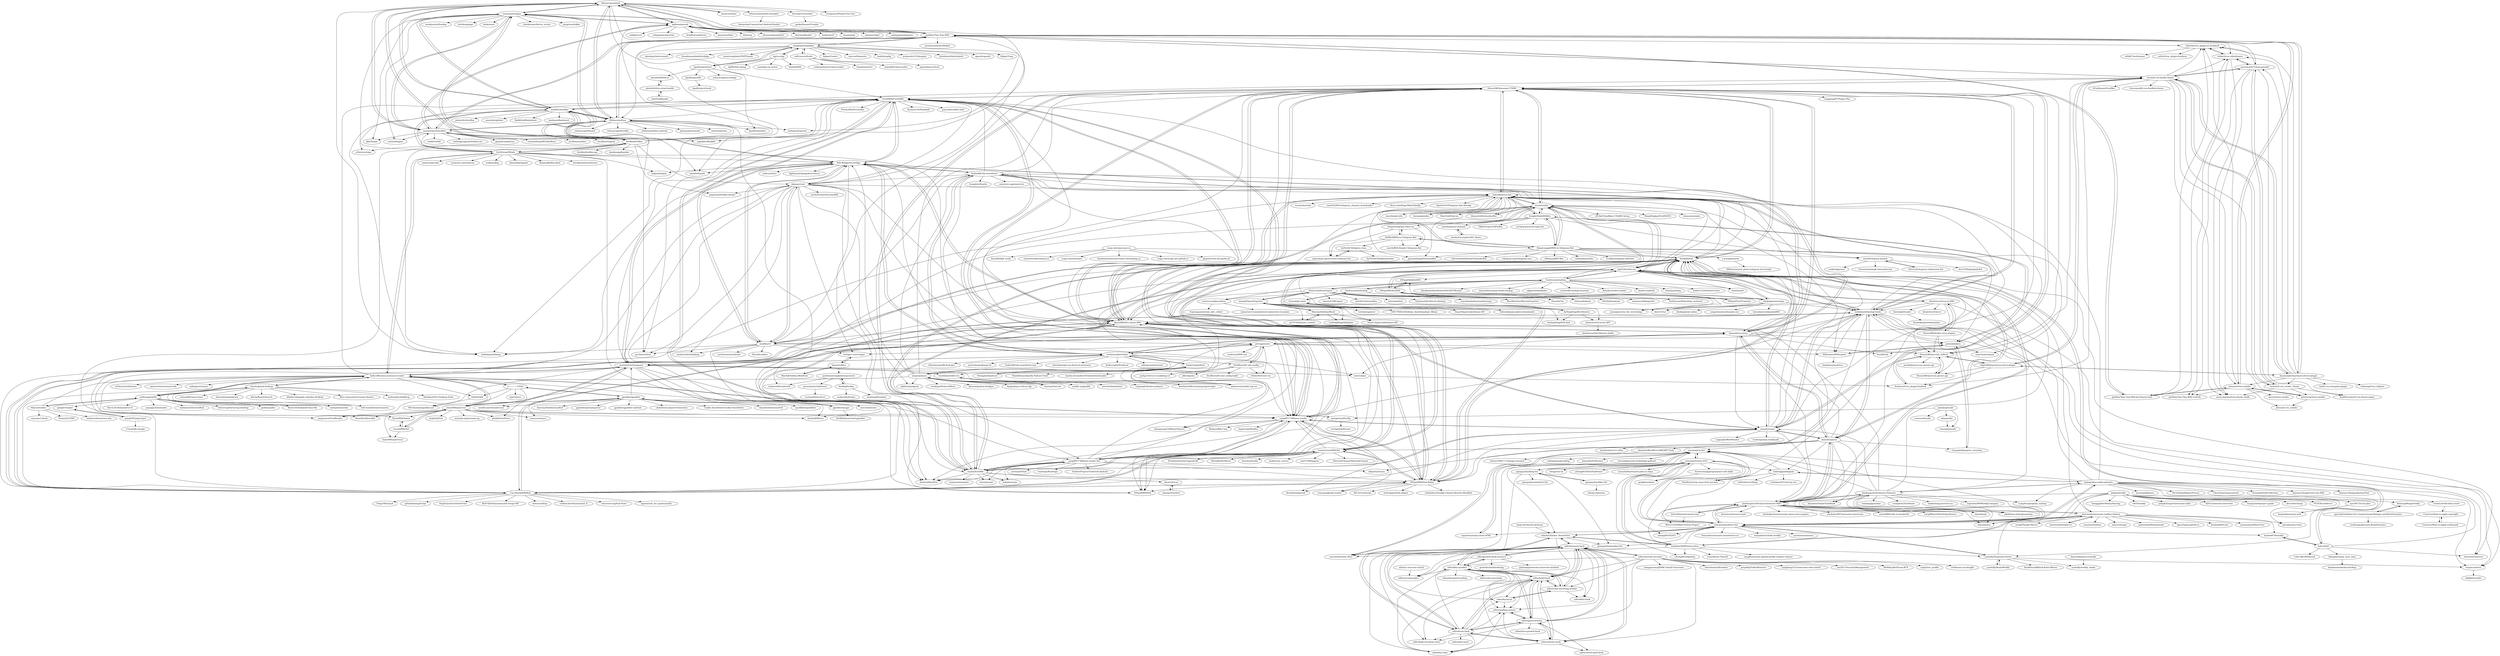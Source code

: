 digraph G {
"Athou/commafeed" -> "swanson/stringer"
"Athou/commafeed" -> "mjibson/goread"
"Athou/commafeed" -> "gothfox/Tiny-Tiny-RSS"
"Athou/commafeed" -> "SSilence/selfoss"
"Athou/commafeed" -> "feedbin/feedbin"
"Athou/commafeed" -> "samuelclay/NewsBlur"
"Athou/commafeed" -> "sismics/reader"
"Athou/commafeed" -> "miniflux/miniflux"
"Athou/commafeed" -> "FreshRSS/FreshRSS"
"Athou/commafeed" -> "wallabag/wallabag" ["e"=1]
"Athou/commafeed" -> "pagekite/Mailpile" ["e"=1]
"Athou/commafeed" -> "Athou/commafeed-newsplus"
"Athou/commafeed" -> "devongovett/reader"
"Athou/commafeed" -> "irungentoo/ProjectTox-Core" ["e"=1]
"Athou/commafeed" -> "nkanaev/yarr"
"MayGo/tockler" -> "sindresorhus/active-win" ["e"=1]
"MayGo/tockler" -> "swiftyapp/swifty"
"MayGo/tockler" -> "ransome1/sleek" ["e"=1]
"MayGo/tockler" -> "hello-efficiency-inc/raven-reader"
"MayGo/tockler" -> "TommyX12/VIR"
"mjibson/goread" -> "robfig/revel" ["e"=1]
"mjibson/goread" -> "codegangsta/martini" ["e"=1]
"mjibson/goread" -> "Athou/commafeed"
"mjibson/goread" -> "bradfitz/camlistore" ["e"=1]
"mjibson/goread" -> "swanson/stringer"
"mjibson/goread" -> "samuelclay/NewsBlur"
"mjibson/goread" -> "quarnster/lime" ["e"=1]
"mjibson/goread" -> "bitly/nsq" ["e"=1]
"mjibson/goread" -> "eliasnaur/goandroid" ["e"=1]
"mjibson/goread" -> "dotcloud/docker" ["e"=1]
"mjibson/goread" -> "ha/doozerd" ["e"=1]
"mjibson/goread" -> "gothfox/Tiny-Tiny-RSS"
"mjibson/goread" -> "zenazn/goji" ["e"=1]
"mjibson/goread" -> "niemeyer/qml" ["e"=1]
"mjibson/goread" -> "codegangsta/negroni" ["e"=1]
"xdite/growth-hack-resource" -> "jimhorng/awesome-interview-mindset"
"xdite/growth-hack-resource" -> "xdite/memory-hack"
"xdite/growth-hack-resource" -> "xdite/blitz-product"
"xdite/growth-hack-resource" -> "xdite/ray-principles"
"xdite/growth-hack-resource" -> "growthschool/ticketing"
"indes/flowerss-bot" -> "iovxw/rssbot"
"indes/flowerss-bot" -> "fengkx/NodeRSSBot"
"indes/flowerss-bot" -> "Rongronggg9/RSS-to-Telegram-Bot"
"indes/flowerss-bot" -> "gaowanliang/DownloadBot" ["e"=1]
"indes/flowerss-bot" -> "iwestlin/gd-utils" ["e"=1]
"indes/flowerss-bot" -> "reruin/sharelist" ["e"=1]
"indes/flowerss-bot" -> "donwa/goindex" ["e"=1]
"indes/flowerss-bot" -> "snow922841/telegram_channel_downloader" ["e"=1]
"indes/flowerss-bot" -> "MoeClub/OneList" ["e"=1]
"indes/flowerss-bot" -> "AboutRSS/ALL-about-RSS"
"indes/flowerss-bot" -> "Xtao-Labs/PagerMaid-Modify" ["e"=1]
"indes/flowerss-bot" -> "SpriteOvO/Telegram-Anti-Revoke" ["e"=1]
"indes/flowerss-bot" -> "HenryQW/Awesome-TTRSS"
"indes/flowerss-bot" -> "hellodword/wechat-feeds"
"indes/flowerss-bot" -> "blueset/ehForwarderBot" ["e"=1]
"GetStream/Winds" -> "FreshRSS/FreshRSS"
"GetStream/Winds" -> "DIYgod/RSSHub" ["e"=1]
"GetStream/Winds" -> "yang991178/fluent-reader"
"GetStream/Winds" -> "klauscfhq/signale" ["e"=1]
"GetStream/Winds" -> "miniflux/miniflux"
"GetStream/Winds" -> "huginn/huginn" ["e"=1]
"GetStream/Winds" -> "RelaxedJS/ReLaXed" ["e"=1]
"GetStream/Winds" -> "hello-efficiency-inc/raven-reader"
"GetStream/Winds" -> "feedbin/feedbin"
"GetStream/Winds" -> "wiredjs/wired-elements" ["e"=1]
"GetStream/Winds" -> "RSS-Bridge/rss-bridge"
"GetStream/Winds" -> "mimecorg/vuido" ["e"=1]
"GetStream/Winds" -> "tachyons-css/tachyons" ["e"=1]
"GetStream/Winds" -> "samuelclay/NewsBlur"
"GetStream/Winds" -> "wulkano/kap" ["e"=1]
"superleeyom/my-feed-OPML" -> "saveweb/rss-list"
"icopy-site/awesome-cn" -> "icopy-site/awesome"
"icopy-site/awesome-cn" -> "feeddd/feeds"
"icopy-site/awesome-cn" -> "blanboom/awesome-home-networking-cn" ["e"=1]
"icopy-site/awesome-cn" -> "icopy-site/icopy-site.github.io"
"icopy-site/awesome-cn" -> "glepnir/nvim-lua-guide-zh" ["e"=1]
"icopy-site/awesome-cn" -> "DavadDi/bpf_study" ["e"=1]
"icopy-site/awesome-cn" -> "smartxworks/sunmao-ui" ["e"=1]
"saveweb/rss-list" -> "superleeyom/my-feed-OPML"
"saveweb/rss-list" -> "caibingcheng/rssblog"
"saveweb/rss-list" -> "saveweb/review-2021"
"saveweb/rss-list" -> "booooodv/PodLetter"
"saveweb/rss-list" -> "saveweb/review-2022"
"saveweb/rss-list" -> "stevending1st/it-technology-podcast"
"shidenggui/bloghub" -> "richshaw2015/oh-my-rss" ["e"=1]
"shidenggui/bloghub" -> "saveweb/rss-list"
"shidenggui/bloghub" -> "volfclub/travellings" ["e"=1]
"shidenggui/bloghub" -> "TomBener/stay-away-from-wechat" ["e"=1]
"shidenggui/bloghub" -> "typlog/china-indie-podcasts"
"yang991178/fluent-reader" -> "yang991178/fluent-reader-lite"
"yang991178/fluent-reader" -> "DIYgod/RSSHub-Radar"
"yang991178/fluent-reader" -> "AboutRSS/ALL-about-RSS"
"yang991178/fluent-reader" -> "FreshRSS/FreshRSS"
"yang991178/fluent-reader" -> "Ashinch/ReadYou" ["e"=1]
"yang991178/fluent-reader" -> "DIYgod/RSSHub" ["e"=1]
"yang991178/fluent-reader" -> "troyeguo/koodo-reader" ["e"=1]
"yang991178/fluent-reader" -> "feeddd/feeds"
"yang991178/fluent-reader" -> "hello-efficiency-inc/raven-reader"
"yang991178/fluent-reader" -> "HenryQW/Awesome-TTRSS"
"yang991178/fluent-reader" -> "zhongyang219/MusicPlayer2" ["e"=1]
"yang991178/fluent-reader" -> "anyant/rssant"
"yang991178/fluent-reader" -> "Richasy/Bili.Uwp" ["e"=1]
"yang991178/fluent-reader" -> "Kenshin/simpread" ["e"=1]
"yang991178/fluent-reader" -> "lxgw/LxgwWenKai" ["e"=1]
"feeddd/feeds" -> "hellodword/wechat-feeds"
"feeddd/feeds" -> "AboutRSS/ALL-about-RSS"
"feeddd/feeds" -> "DIYgod/RSSHub-Radar"
"feeddd/feeds" -> "anyant/rssant"
"feeddd/feeds" -> "alaskasquirrel/Email-newsletter-RSS"
"feeddd/feeds" -> "Cay-Zhang/RSSBud"
"feeddd/feeds" -> "yang991178/fluent-reader"
"feeddd/feeds" -> "HenryQW/Awesome-TTRSS"
"feeddd/feeds" -> "seazon/FeedMe"
"feeddd/feeds" -> "LeetaoGoooo/RSSAid"
"feeddd/feeds" -> "zhaoolee/garss"
"feeddd/feeds" -> "liuli-io/liuli"
"feeddd/feeds" -> "indes/flowerss-bot"
"feeddd/feeds" -> "ttttmr/wechat2rss"
"feeddd/feeds" -> "zgq354/weibo-rss"
"Sn8z/Poddr" -> "MrChuckomo/poddycast"
"z-------------/CPod" -> "gpodder/gpodder"
"z-------------/CPod" -> "Sn8z/Poddr"
"z-------------/CPod" -> "needle-and-thread/vocal" ["e"=1]
"z-------------/CPod" -> "xgi/castero" ["e"=1]
"z-------------/CPod" -> "MrChuckomo/poddycast"
"z-------------/CPod" -> "hello-efficiency-inc/raven-reader"
"miniflux/miniflux" -> "SSilence/selfoss"
"miniflux/miniflux" -> "FreshRSS/FreshRSS"
"miniflux/miniflux" -> "wallabag/wallabag" ["e"=1]
"miniflux/miniflux" -> "swanson/stringer"
"miniflux/miniflux" -> "RSS-Bridge/rss-bridge"
"miniflux/miniflux" -> "feedbin/feedbin"
"miniflux/miniflux" -> "shaarli/Shaarli" ["e"=1]
"miniflux/miniflux" -> "GetStream/Winds"
"miniflux/miniflux" -> "pirate/ArchiveBox" ["e"=1]
"miniflux/miniflux" -> "mmcdole/gofeed" ["e"=1]
"miniflux/miniflux" -> "levito/tt-rss-feedly-theme"
"miniflux/miniflux" -> "RadhiFadlillah/shiori" ["e"=1]
"miniflux/miniflux" -> "Athou/commafeed"
"miniflux/miniflux" -> "kanboard/kanboard" ["e"=1]
"miniflux/miniflux" -> "go-shiori/shiori" ["e"=1]
"FreshRSS/FreshRSS" -> "RSS-Bridge/rss-bridge"
"FreshRSS/FreshRSS" -> "wallabag/wallabag" ["e"=1]
"FreshRSS/FreshRSS" -> "yang991178/fluent-reader"
"FreshRSS/FreshRSS" -> "miniflux/v2"
"FreshRSS/FreshRSS" -> "HenryQW/Awesome-TTRSS"
"FreshRSS/FreshRSS" -> "shaarli/Shaarli" ["e"=1]
"FreshRSS/FreshRSS" -> "DIYgod/RSSHub" ["e"=1]
"FreshRSS/FreshRSS" -> "miniflux/miniflux"
"FreshRSS/FreshRSS" -> "DIYgod/RSSHub-Radar"
"FreshRSS/FreshRSS" -> "AboutRSS/ALL-about-RSS"
"FreshRSS/FreshRSS" -> "linuxserver/Heimdall" ["e"=1]
"FreshRSS/FreshRSS" -> "seazon/FeedMe"
"FreshRSS/FreshRSS" -> "go-shiori/shiori" ["e"=1]
"FreshRSS/FreshRSS" -> "janeczku/calibre-web" ["e"=1]
"FreshRSS/FreshRSS" -> "PrivateBin/PrivateBin" ["e"=1]
"HenryQW/Awesome-TTRSS" -> "DIYgod/RSSHub-Radar"
"HenryQW/Awesome-TTRSS" -> "AboutRSS/ALL-about-RSS"
"HenryQW/Awesome-TTRSS" -> "seazon/FeedMe"
"HenryQW/Awesome-TTRSS" -> "feeddd/feeds"
"HenryQW/Awesome-TTRSS" -> "FreshRSS/FreshRSS"
"HenryQW/Awesome-TTRSS" -> "DIYgod/RSSHub" ["e"=1]
"HenryQW/Awesome-TTRSS" -> "anyant/rssant"
"HenryQW/Awesome-TTRSS" -> "yang991178/fluent-reader"
"HenryQW/Awesome-TTRSS" -> "indes/flowerss-bot"
"HenryQW/Awesome-TTRSS" -> "iovxw/rssbot"
"HenryQW/Awesome-TTRSS" -> "hellodword/wechat-feeds"
"HenryQW/Awesome-TTRSS" -> "levito/tt-rss-feedly-theme"
"HenryQW/Awesome-TTRSS" -> "LeetaoGoooo/RSSAid"
"HenryQW/Awesome-TTRSS" -> "HenryQW/mercury_fulltext"
"HenryQW/Awesome-TTRSS" -> "ronggang/PT-Plugin-Plus" ["e"=1]
"RSS-Bridge/rss-bridge" -> "FreshRSS/FreshRSS"
"RSS-Bridge/rss-bridge" -> "damoeb/rss-proxy"
"RSS-Bridge/rss-bridge" -> "wallabag/wallabag" ["e"=1]
"RSS-Bridge/rss-bridge" -> "zedeus/nitter" ["e"=1]
"RSS-Bridge/rss-bridge" -> "stefansundin/rssbox"
"RSS-Bridge/rss-bridge" -> "shaarli/Shaarli" ["e"=1]
"RSS-Bridge/rss-bridge" -> "AboutRSS/ALL-about-RSS"
"RSS-Bridge/rss-bridge" -> "DIYgod/RSSHub" ["e"=1]
"RSS-Bridge/rss-bridge" -> "huginn/huginn" ["e"=1]
"RSS-Bridge/rss-bridge" -> "miniflux/v2"
"RSS-Bridge/rss-bridge" -> "miniflux/miniflux"
"RSS-Bridge/rss-bridge" -> "dgtlmoon/changedetection.io" ["e"=1]
"RSS-Bridge/rss-bridge" -> "martinrotter/rssguard"
"RSS-Bridge/rss-bridge" -> "leafac/kill-the-newsletter"
"RSS-Bridge/rss-bridge" -> "yang991178/fluent-reader"
"martinrotter/rssguard" -> "QuiteRSS/quiterss"
"martinrotter/rssguard" -> "hello-efficiency-inc/raven-reader"
"martinrotter/rssguard" -> "lwindolf/liferea" ["e"=1]
"martinrotter/rssguard" -> "Xyrio/RSSOwlnix"
"martinrotter/rssguard" -> "yang991178/fluent-reader"
"martinrotter/rssguard" -> "RSS-Bridge/rss-bridge"
"martinrotter/rssguard" -> "taroved/pol"
"martinrotter/rssguard" -> "jangernert/FeedReader" ["e"=1]
"martinrotter/rssguard" -> "FreshRSS/FreshRSS"
"martinrotter/rssguard" -> "damoeb/rss-proxy"
"martinrotter/rssguard" -> "seazon/FeedMe"
"martinrotter/rssguard" -> "stefansundin/rssbox"
"martinrotter/rssguard" -> "nextcloud/news" ["e"=1]
"martinrotter/rssguard" -> "pbek/QOwnNotes" ["e"=1]
"martinrotter/rssguard" -> "trashhalo/reddit-rss"
"miniflux/v2" -> "FreshRSS/FreshRSS"
"miniflux/v2" -> "nkanaev/yarr"
"miniflux/v2" -> "yang991178/fluent-reader"
"miniflux/v2" -> "go-shiori/shiori" ["e"=1]
"miniflux/v2" -> "sissbruecker/linkding" ["e"=1]
"miniflux/v2" -> "RSS-Bridge/rss-bridge"
"miniflux/v2" -> "Ashinch/ReadYou" ["e"=1]
"miniflux/v2" -> "HenryQW/Awesome-TTRSS"
"miniflux/v2" -> "wallabag/wallabag" ["e"=1]
"miniflux/v2" -> "damoeb/rss-proxy"
"miniflux/v2" -> "AboutRSS/ALL-about-RSS"
"miniflux/v2" -> "stringer-rss/stringer"
"miniflux/v2" -> "navidrome/navidrome" ["e"=1]
"miniflux/v2" -> "Kovah/LinkAce" ["e"=1]
"miniflux/v2" -> "feeddd/feeds"
"pictuga/morss" -> "damoeb/rss-proxy"
"pictuga/morss" -> "fivefilters/ftr-site-config"
"pictuga/morss" -> "Dither/full-text-rss"
"pictuga/morss" -> "stefansundin/rssbox"
"pictuga/morss" -> "RSSerpent/RSSerpent"
"pictuga/morss" -> "stringer-rss/stringer"
"pictuga/morss" -> "HenryQW/mercury_fulltext"
"pictuga/morss" -> "johnwarne/reddit-top-rss"
"pictuga/morss" -> "soulteary/RSS-Can"
"stringer-rss/stringer" -> "fossar/selfoss"
"fguillot/picoFeed" -> "sebsauvage/rss-bridge" ["e"=1]
"fguillot/picoFeed" -> "simplepie/simplepie"
"fguillot/picoFeed" -> "fguillot/miniflux" ["e"=1]
"fguillot/picoFeed" -> "alexdebril/feed-io"
"fguillot/picoFeed" -> "fguillot/picoDb"
"gao-lab/Guideline-for-Computational-Biology-and-Bioinformatics" -> "ShixiangWang/weekly"
"gao-lab/Guideline-for-Computational-Biology-and-Bioinformatics" -> "xuzhougeng/Learn-Bioinformatics" ["e"=1]
"londry/Encryption365_Baota" -> "nanodog/nano-cf-panel"
"samuelclay/NewsBlur" -> "gothfox/Tiny-Tiny-RSS"
"samuelclay/NewsBlur" -> "mjibson/goread"
"samuelclay/NewsBlur" -> "jkbr/httpie" ["e"=1]
"samuelclay/NewsBlur" -> "swanson/stringer"
"samuelclay/NewsBlur" -> "feedbin/feedbin"
"samuelclay/NewsBlur" -> "Athou/commafeed"
"samuelclay/NewsBlur" -> "cantino/huginn" ["e"=1]
"samuelclay/NewsBlur" -> "SSilence/selfoss"
"samuelclay/NewsBlur" -> "pagekite/Mailpile" ["e"=1]
"samuelclay/NewsBlur" -> "romaonthego/RESideMenu" ["e"=1]
"samuelclay/NewsBlur" -> "jverkoey/nimbus" ["e"=1]
"samuelclay/NewsBlur" -> "torchbox/wagtail" ["e"=1]
"samuelclay/NewsBlur" -> "reddit/reddit" ["e"=1]
"samuelclay/NewsBlur" -> "nothingmagical/cheddar-ios" ["e"=1]
"samuelclay/NewsBlur" -> "getpelican/pelican" ["e"=1]
"ShunCai/QZoneExport" -> "wwwpf/QzoneExporter"
"ShunCai/QZoneExport" -> "dslwind/qzone-photo-downloader"
"ShunCai/QZoneExport" -> "YaoZeyuan/stablog"
"ShunCai/QZoneExport" -> "kenvix/USBCopyer" ["e"=1]
"ShunCai/QZoneExport" -> "zsh2401/AutumnBox" ["e"=1]
"ShunCai/QZoneExport" -> "itorr/nbnhhsh" ["e"=1]
"ShunCai/QZoneExport" -> "Yiyiyimu/QQ-History-Backup" ["e"=1]
"ShunCai/QZoneExport" -> "yoyodadada/haoruanfenxiang" ["e"=1]
"ShunCai/QZoneExport" -> "BlueMatthew/WechatExporter" ["e"=1]
"ShunCai/QZoneExport" -> "Planshit/Tai" ["e"=1]
"ShunCai/QZoneExport" -> "chitosai/bilimini" ["e"=1]
"ShunCai/QZoneExport" -> "meterscao/Speechless"
"ShunCai/QZoneExport" -> "zhongyang219/MusicPlayer2" ["e"=1]
"ShunCai/QZoneExport" -> "NtrQQ/download" ["e"=1]
"ShunCai/QZoneExport" -> "xiaoyaocz/biliuwp-lite" ["e"=1]
"xdite/learn-hack" -> "xdite/mind-hack"
"xdite/learn-hack" -> "xdite/speed-writing"
"xdite/learn-hack" -> "xdite/memory-hack"
"xdite/learn-hack" -> "xdite/remote-work"
"xdite/learn-hack" -> "xdite/reading-system"
"xdite/learn-hack" -> "xdite/blitz-product"
"xdite/learn-hack" -> "xdite/high-retention-class"
"xdite/learn-hack" -> "xdash/GHacker_Newsletter"
"xdite/learn-hack" -> "xdite/note-hack"
"xdite/learn-hack" -> "xdworks/naval"
"xdite/learn-hack" -> "xdite/buy-time"
"xdite/memory-hack" -> "xdite/mind-hack"
"xdite/memory-hack" -> "xdite/blitz-product"
"xdite/memory-hack" -> "xdite/speed-writing"
"xdite/memory-hack" -> "xdite/learn-hack"
"xdite/memory-hack" -> "xdite/value-investing-newbie"
"xdite/memory-hack" -> "xdite/remote-work"
"xdite/memory-hack" -> "xdite/reading-system"
"xdite/memory-hack" -> "xdite/internet-security"
"xdite/memory-hack" -> "xdite/blitz-book"
"xdite/memory-hack" -> "xdite/growth-hack-resource"
"xdite/memory-hack" -> "xdite/buy-time"
"xdite/memory-hack" -> "xdworks/naval"
"xdite/memory-hack" -> "xdite/high-retention-class"
"xdite/memory-hack" -> "xdash/GHacker_Newsletter"
"xdite/memory-hack" -> "xdite/ray-principles"
"xdite/mind-hack" -> "xdite/speed-writing"
"xdite/mind-hack" -> "xdite/memory-hack"
"xdite/mind-hack" -> "xdite/learn-hack"
"xdite/mind-hack" -> "xdite/remote-work"
"xdite/mind-hack" -> "xdite/blitz-product"
"xdite/mind-hack" -> "xdite/value-investing-newbie"
"xdite/mind-hack" -> "xdworks/naval"
"xdite/mind-hack" -> "xdite/high-retention-class"
"xdite/mind-hack" -> "xdite/reading-system"
"xdite/mind-hack" -> "xdite/buy-time"
"xdite/speed-writing" -> "xdite/mind-hack"
"xdite/speed-writing" -> "xdite/remote-work"
"xdite/speed-writing" -> "xdite/high-retention-class"
"xdite/speed-writing" -> "xdite/reading-system"
"xdite/speed-writing" -> "xdite/memory-hack"
"xdite/speed-writing" -> "xdite/learn-hack"
"xdite/speed-writing" -> "xdite/intro-growth-hack"
"xdite/speed-writing" -> "xdite/blitz-product"
"xdite/speed-writing" -> "xdite/career-path-book"
"bmpi-dev/invest-alchemy" -> "xdash/GHacker_Newsletter"
"alaskasquirrel/Chinese-Podcasts" -> "typlog/china-indie-podcasts"
"alaskasquirrel/Chinese-Podcasts" -> "alaskasquirrel/Email-newsletter-RSS"
"alaskasquirrel/Chinese-Podcasts" -> "chasays/newsletter-list"
"alaskasquirrel/Chinese-Podcasts" -> "rogerzhu/MNWeeklyCategory" ["e"=1]
"alaskasquirrel/Chinese-Podcasts" -> "saveweb/rss-list"
"alaskasquirrel/Chinese-Podcasts" -> "feeddd/feeds"
"alaskasquirrel/Chinese-Podcasts" -> "wubaiqing/zaobao" ["e"=1]
"alaskasquirrel/Chinese-Podcasts" -> "hellodword/wechat-feeds"
"alaskasquirrel/Chinese-Podcasts" -> "AboutRSS/ALL-about-RSS"
"alaskasquirrel/Chinese-Podcasts" -> "yikeke/tao-of-programming" ["e"=1]
"alaskasquirrel/Chinese-Podcasts" -> "LampScript/qdaily_backup" ["e"=1]
"alaskasquirrel/Chinese-Podcasts" -> "anyant/rssant"
"alaskasquirrel/Chinese-Podcasts" -> "lcomplete/TechShare" ["e"=1]
"alaskasquirrel/Chinese-Podcasts" -> "zhaoolee/OnlineToolsBook" ["e"=1]
"alaskasquirrel/Chinese-Podcasts" -> "xindoo/eng-practices-cn" ["e"=1]
"alaskasquirrel/Email-newsletter-RSS" -> "chasays/newsletter-list"
"alaskasquirrel/Email-newsletter-RSS" -> "alaskasquirrel/Chinese-Podcasts"
"alaskasquirrel/Email-newsletter-RSS" -> "feeddd/feeds"
"alaskasquirrel/Email-newsletter-RSS" -> "xioacd99/study-is-wonderful" ["e"=1]
"alaskasquirrel/Email-newsletter-RSS" -> "eryajf/HowToStartOpenSource" ["e"=1]
"alaskasquirrel/Email-newsletter-RSS" -> "zhaoolee/ins" ["e"=1]
"alaskasquirrel/Email-newsletter-RSS" -> "MrLevo520/Mini-Python-Project" ["e"=1]
"alaskasquirrel/Email-newsletter-RSS" -> "kerwincui/wumei-smart" ["e"=1]
"alaskasquirrel/Email-newsletter-RSS" -> "michelpereira/awesome-open-source-games" ["e"=1]
"alaskasquirrel/Email-newsletter-RSS" -> "shadowcz007/awesome-metaverse" ["e"=1]
"alaskasquirrel/Email-newsletter-RSS" -> "zhaoolee/garss"
"alaskasquirrel/Email-newsletter-RSS" -> "bestxtools/awesome-toolbox-chinese"
"alaskasquirrel/Email-newsletter-RSS" -> "zhaoolee/pi" ["e"=1]
"alaskasquirrel/Email-newsletter-RSS" -> "yikeke/tao-of-programming" ["e"=1]
"alaskasquirrel/Email-newsletter-RSS" -> "betterRunner/context-note"
"taroved/pol" -> "feediron/ttrss_plugin-feediron"
"anyant/rssant" -> "feeddd/feeds"
"anyant/rssant" -> "HenryQW/Awesome-TTRSS"
"anyant/rssant" -> "AboutRSS/ALL-about-RSS"
"anyant/rssant" -> "hellodword/wechat-feeds"
"anyant/rssant" -> "indes/flowerss-bot"
"anyant/rssant" -> "yang991178/fluent-reader"
"anyant/rssant" -> "DIYgod/RSSHub-Radar"
"anyant/rssant" -> "zhaoolee/garss"
"anyant/rssant" -> "iovxw/rssbot"
"anyant/rssant" -> "Cay-Zhang/RSSBud"
"anyant/rssant" -> "FreshRSS/FreshRSS"
"anyant/rssant" -> "alaskasquirrel/Email-newsletter-RSS"
"anyant/rssant" -> "LogicJake/WebMonitor" ["e"=1]
"anyant/rssant" -> "seazon/FeedMe"
"anyant/rssant" -> "luchenqun/my-bookmark" ["e"=1]
"fengkx/NodeRSSBot" -> "indes/flowerss-bot"
"fengkx/NodeRSSBot" -> "Rongronggg9/RSS-to-Telegram-Bot"
"fengkx/NodeRSSBot" -> "iovxw/rssbot"
"fengkx/NodeRSSBot" -> "TdBotProject/TdPmBot" ["e"=1]
"fengkx/NodeRSSBot" -> "pureink/inkrss"
"fengkx/NodeRSSBot" -> "zu1k/tg-keyword-reply-bot" ["e"=1]
"fengkx/NodeRSSBot" -> "cbrgm/telegram-robot-rss"
"fengkx/NodeRSSBot" -> "axiref/telegram-pwsbot"
"fengkx/NodeRSSBot" -> "nanodog/nano-cf-panel"
"iovxw/rssbot" -> "indes/flowerss-bot"
"iovxw/rssbot" -> "fengkx/NodeRSSBot"
"iovxw/rssbot" -> "blueset/ehForwarderBot" ["e"=1]
"iovxw/rssbot" -> "Rongronggg9/RSS-to-Telegram-Bot"
"iovxw/rssbot" -> "donwa/goindex" ["e"=1]
"iovxw/rssbot" -> "gaowanliang/DownloadBot" ["e"=1]
"iovxw/rssbot" -> "HenryQW/Awesome-TTRSS"
"iovxw/rssbot" -> "iwestlin/gd-utils" ["e"=1]
"iovxw/rssbot" -> "DIYgod/RSSHub-Radar"
"iovxw/rssbot" -> "ZE3kr/Cloudflare-CNAME-Setup" ["e"=1]
"iovxw/rssbot" -> "WangNingkai/OLAINDEX" ["e"=1]
"iovxw/rssbot" -> "MoeClub/OneList" ["e"=1]
"iovxw/rssbot" -> "zgq354/weibo-rss"
"iovxw/rssbot" -> "donwa/oneindex" ["e"=1]
"iovxw/rssbot" -> "AboutRSS/ALL-about-RSS"
"hello-efficiency-inc/raven-reader" -> "martinrotter/rssguard"
"hello-efficiency-inc/raven-reader" -> "yang991178/fluent-reader"
"hello-efficiency-inc/raven-reader" -> "QuiteRSS/quiterss"
"hello-efficiency-inc/raven-reader" -> "GetStream/Winds"
"hello-efficiency-inc/raven-reader" -> "szTheory/exifcleaner" ["e"=1]
"hello-efficiency-inc/raven-reader" -> "swiftyapp/swifty"
"hello-efficiency-inc/raven-reader" -> "yang991178/fluent-reader-lite"
"hello-efficiency-inc/raven-reader" -> "Sn8z/Poddr"
"hello-efficiency-inc/raven-reader" -> "nkanaev/yarr"
"hello-efficiency-inc/raven-reader" -> "antonreshetov/massCode" ["e"=1]
"hello-efficiency-inc/raven-reader" -> "bleachbit/bleachbit" ["e"=1]
"hello-efficiency-inc/raven-reader" -> "FreshRSS/FreshRSS"
"hello-efficiency-inc/raven-reader" -> "z-------------/CPod"
"hello-efficiency-inc/raven-reader" -> "safing/portmaster" ["e"=1]
"hello-efficiency-inc/raven-reader" -> "timche/gmail-desktop"
"pwsafe/pwsafe" -> "giorgiotani/PeaZip"
"pwsafe/pwsafe" -> "zdia/gorilla"
"pwsafe/pwsafe" -> "ronys/pypwsafe"
"pwsafe/pwsafe" -> "sommer/loxodo"
"xdite/internet-security" -> "xdite/memory-hack"
"xdite/internet-security" -> "xdite/speed-writing"
"xdite/internet-security" -> "xdite/value-investing-newbie"
"xdite/internet-security" -> "xdite/mind-hack"
"xdite/internet-security" -> "xdite/remote-work"
"xdite/internet-security" -> "threathunterX/nebula" ["e"=1]
"xdite/internet-security" -> "xdite/blitz-product"
"xdite/internet-security" -> "grayddq/PublicMonitors" ["e"=1]
"xdite/internet-security" -> "yangliang1415/awesome-risk-control" ["e"=1]
"xdite/internet-security" -> "ym2011/SecurityManagement" ["e"=1]
"xdite/internet-security" -> "Mel0day/RedTeam-BCS" ["e"=1]
"xdite/internet-security" -> "tanjiti/sec_profile" ["e"=1]
"xdite/internet-security" -> "creditease-sec/insight" ["e"=1]
"xdite/internet-security" -> "xiangpasama/JDSRC-Small-Classroom" ["e"=1]
"hellodword/wechat-feeds" -> "feeddd/feeds"
"hellodword/wechat-feeds" -> "AboutRSS/ALL-about-RSS"
"hellodword/wechat-feeds" -> "indes/flowerss-bot"
"hellodword/wechat-feeds" -> "Cay-Zhang/RSSBud"
"hellodword/wechat-feeds" -> "zgq354/weibo-rss"
"hellodword/wechat-feeds" -> "HenryQW/Awesome-TTRSS"
"hellodword/wechat-feeds" -> "anyant/rssant"
"hellodword/wechat-feeds" -> "tenpiece/wxrss"
"hellodword/wechat-feeds" -> "iovxw/rssbot"
"hellodword/wechat-feeds" -> "RSSerpent/RSSerpent"
"hellodword/wechat-feeds" -> "zhaoolee/garss"
"hellodword/wechat-feeds" -> "ellipse42/wxrss"
"hellodword/wechat-feeds" -> "ttttmr/wechat2rss"
"hellodword/wechat-feeds" -> "pureink/inkrss"
"hellodword/wechat-feeds" -> "DIYgod/RSSHub-Radar"
"feedbin/feedbin" -> "swanson/stringer"
"feedbin/feedbin" -> "Athou/commafeed"
"feedbin/feedbin" -> "samuelclay/NewsBlur"
"feedbin/feedbin" -> "feedbin/feedbin-api"
"feedbin/feedbin" -> "angristan/feedbin-docker"
"feedbin/feedbin" -> "FreshRSS/FreshRSS"
"feedbin/feedbin" -> "miniflux/miniflux"
"feedbin/feedbin" -> "GetStream/Winds"
"feedbin/feedbin" -> "mjibson/goread"
"feedbin/feedbin" -> "gothfox/Tiny-Tiny-RSS"
"feedbin/feedbin" -> "al3x/sovereign" ["e"=1]
"feedbin/feedbin" -> "kandanapp/kandan" ["e"=1]
"feedbin/feedbin" -> "SSilence/selfoss"
"feedbin/feedbin" -> "nkanaev/yarr"
"feedbin/feedbin" -> "jangernert/FeedReader" ["e"=1]
"fguillot/picoDb" -> "fguillot/picoFarad"
"chasays/newsletter-list" -> "alaskasquirrel/Email-newsletter-RSS"
"chasays/newsletter-list" -> "saveweb/review-2021"
"chasays/newsletter-list" -> "xdash/GHacker_Newsletter"
"chasays/newsletter-list" -> "saveweb/rss-list"
"chasays/newsletter-list" -> "yaoleifly/Nonsense-Series"
"chasays/newsletter-list" -> "howie6879/weekly"
"chasays/newsletter-list" -> "feeddd/feeds"
"chasays/newsletter-list" -> "alaskasquirrel/Chinese-Podcasts"
"chasays/newsletter-list" -> "nicejade/nicelinks-weekly"
"chasays/newsletter-list" -> "justmemos/memos" ["e"=1]
"chasays/newsletter-list" -> "Domonlee/awesome-newsletters-cn"
"chasays/newsletter-list" -> "superleeyom/my-feed-OPML"
"chasays/newsletter-list" -> "yihong0618/2021" ["e"=1]
"chasays/newsletter-list" -> "typlog/china-indie-podcasts"
"chasays/newsletter-list" -> "qianguyihao/xiaobot-list"
"DIYgod/RSSHub-Radar" -> "DIYgod/RSSHub" ["e"=1]
"DIYgod/RSSHub-Radar" -> "yang991178/fluent-reader"
"DIYgod/RSSHub-Radar" -> "HenryQW/Awesome-TTRSS"
"DIYgod/RSSHub-Radar" -> "LeetaoGoooo/RSSAid"
"DIYgod/RSSHub-Radar" -> "AboutRSS/ALL-about-RSS"
"DIYgod/RSSHub-Radar" -> "Cay-Zhang/RSSBud"
"DIYgod/RSSHub-Radar" -> "feeddd/feeds"
"DIYgod/RSSHub-Radar" -> "Kenshin/simpread" ["e"=1]
"DIYgod/RSSHub-Radar" -> "webclipper/web-clipper" ["e"=1]
"DIYgod/RSSHub-Radar" -> "iovxw/rssbot"
"DIYgod/RSSHub-Radar" -> "FreshRSS/FreshRSS"
"DIYgod/RSSHub-Radar" -> "cobaltdisco/Google-Chinese-Results-Blocklist" ["e"=1]
"DIYgod/RSSHub-Radar" -> "indes/flowerss-bot"
"DIYgod/RSSHub-Radar" -> "troyeguo/koodo-reader" ["e"=1]
"DIYgod/RSSHub-Radar" -> "XIU2/UserScript" ["e"=1]
"pureink/inkrss" -> "RSSerpent/RSSerpent"
"pureink/inkrss" -> "GuangzheJiang/rss_everyday"
"pureink/inkrss" -> "fengkx/NodeRSSBot"
"pureink/inkrss" -> "Vinnl/feeds"
"pureink/inkrss" -> "easychen/rsspush" ["e"=1]
"y-young/nazurin" -> "666wcy/search_photo-telegram-bot-heroku" ["e"=1]
"yang991178/fluent-reader-lite" -> "yang991178/fluent-reader"
"yang991178/fluent-reader-lite" -> "LeetaoGoooo/RSSAid"
"yang991178/fluent-reader-lite" -> "seazon/FeedMe"
"yang991178/fluent-reader-lite" -> "Ashinch/ReadYou" ["e"=1]
"yang991178/fluent-reader-lite" -> "bubelov/news" ["e"=1]
"yang991178/fluent-reader-lite" -> "HenryQW/Awesome-TTRSS"
"yang991178/fluent-reader-lite" -> "aerotoad/Thud" ["e"=1]
"yang991178/fluent-reader-lite" -> "wizos/loread"
"yang991178/fluent-reader-lite" -> "feeddd/feeds"
"yang991178/fluent-reader-lite" -> "AboutRSS/ALL-about-RSS"
"yang991178/fluent-reader-lite" -> "DIYgod/RSSHub-Radar"
"yang991178/fluent-reader-lite" -> "readrops/Readrops" ["e"=1]
"yang991178/fluent-reader-lite" -> "TwidereProject/TwidereX-Android" ["e"=1]
"yang991178/fluent-reader-lite" -> "hellodword/wechat-feeds"
"yang991178/fluent-reader-lite" -> "ellipse42/wxrss"
"AboutRSS/ALL-about-RSS" -> "feeddd/feeds"
"AboutRSS/ALL-about-RSS" -> "DIYgod/RSSHub-Radar"
"AboutRSS/ALL-about-RSS" -> "yang991178/fluent-reader"
"AboutRSS/ALL-about-RSS" -> "HenryQW/Awesome-TTRSS"
"AboutRSS/ALL-about-RSS" -> "hellodword/wechat-feeds"
"AboutRSS/ALL-about-RSS" -> "indes/flowerss-bot"
"AboutRSS/ALL-about-RSS" -> "DIYgod/RSSHub" ["e"=1]
"AboutRSS/ALL-about-RSS" -> "anyant/rssant"
"AboutRSS/ALL-about-RSS" -> "seazon/FeedMe"
"AboutRSS/ALL-about-RSS" -> "Ashinch/ReadYou" ["e"=1]
"AboutRSS/ALL-about-RSS" -> "FreshRSS/FreshRSS"
"AboutRSS/ALL-about-RSS" -> "damoeb/rss-proxy"
"AboutRSS/ALL-about-RSS" -> "iovxw/rssbot"
"AboutRSS/ALL-about-RSS" -> "Cay-Zhang/RSSBud"
"AboutRSS/ALL-about-RSS" -> "RSS-Bridge/rss-bridge"
"zhaoolee/garss" -> "feeddd/feeds"
"zhaoolee/garss" -> "alaskasquirrel/Email-newsletter-RSS"
"zhaoolee/garss" -> "anyant/rssant"
"zhaoolee/garss" -> "zhaoolee/OnlineToolsBook" ["e"=1]
"zhaoolee/garss" -> "GuangzheJiang/rss_everyday"
"zhaoolee/garss" -> "hellodword/wechat-feeds"
"zhaoolee/garss" -> "leoython/text-to-video" ["e"=1]
"zhaoolee/garss" -> "saveweb/rss-list"
"zhaoolee/garss" -> "AboutRSS/ALL-about-RSS"
"zhaoolee/garss" -> "zhaoolee/ins" ["e"=1]
"zhaoolee/garss" -> "zhaoolee/pi" ["e"=1]
"zhaoolee/garss" -> "damoeb/rss-proxy"
"zhaoolee/garss" -> "zhaoolee/WordPressXMLRPCTools"
"zhaoolee/garss" -> "LeetaoGoooo/RSSAid"
"zhaoolee/garss" -> "shidenggui/bloghub"
"seazon/FeedMe" -> "yang991178/fluent-reader-lite"
"seazon/FeedMe" -> "LeetaoGoooo/RSSAid"
"seazon/FeedMe" -> "HenryQW/Awesome-TTRSS"
"seazon/FeedMe" -> "feeddd/feeds"
"seazon/FeedMe" -> "AboutRSS/ALL-about-RSS"
"seazon/FeedMe" -> "Ashinch/ReadYou" ["e"=1]
"seazon/FeedMe" -> "yang991178/fluent-reader"
"seazon/FeedMe" -> "FreshRSS/FreshRSS"
"seazon/FeedMe" -> "DIYgod/RSSHub-Radar"
"seazon/FeedMe" -> "ihewro/Focus"
"seazon/FeedMe" -> "wizos/loread"
"seazon/FeedMe" -> "anyant/rssant"
"seazon/FeedMe" -> "zgq354/weibo-rss"
"seazon/FeedMe" -> "noinnion/newsplus" ["e"=1]
"seazon/FeedMe" -> "bubelov/news" ["e"=1]
"SSilence/selfoss" -> "gothfox/Tiny-Tiny-RSS"
"SSilence/selfoss" -> "sebsauvage/Shaarli" ["e"=1]
"SSilence/selfoss" -> "miniflux/miniflux"
"SSilence/selfoss" -> "swanson/stringer"
"SSilence/selfoss" -> "Athou/commafeed"
"SSilence/selfoss" -> "sebsauvage/ZeroBin" ["e"=1]
"SSilence/selfoss" -> "fguillot/miniflux" ["e"=1]
"SSilence/selfoss" -> "readerself/readerself"
"SSilence/selfoss" -> "FreshRSS/FreshRSS"
"SSilence/selfoss" -> "wallabag/wallabag" ["e"=1]
"SSilence/selfoss" -> "samuelclay/NewsBlur"
"SSilence/selfoss" -> "yDelouis/selfoss-android"
"SSilence/selfoss" -> "inthepoche/poche" ["e"=1]
"SSilence/selfoss" -> "plainmade/unmark" ["e"=1]
"SSilence/selfoss" -> "owncloud/news" ["e"=1]
"YaoZeyuan/stablog" -> "misswell/octoman-weibo-backup"
"YaoZeyuan/stablog" -> "zgq354/weibo-rss"
"YaoZeyuan/stablog" -> "YaoZeyuan/zhihuhelp"
"YaoZeyuan/stablog" -> "meterscao/Speechless"
"YaoZeyuan/stablog" -> "nlpjoe/weiboSpider"
"YaoZeyuan/stablog" -> "ShunCai/QZoneExport"
"YaoZeyuan/stablog" -> "z1a/weibo-backup-museum"
"YaoZeyuan/stablog" -> "feeddd/feeds"
"YaoZeyuan/stablog" -> "dataabc/weibo-crawler" ["e"=1]
"YaoZeyuan/stablog" -> "doufen-org/tofu" ["e"=1]
"YaoZeyuan/stablog" -> "tiansh/yawf" ["e"=1]
"YaoZeyuan/stablog" -> "tiansh/yaofang" ["e"=1]
"YaoZeyuan/stablog" -> "fordes123/Subtitles-View" ["e"=1]
"YaoZeyuan/stablog" -> "blackboxo/AutoDeleteFileOnPCWechat" ["e"=1]
"YaoZeyuan/stablog" -> "iovxw/rssbot"
"leafac/kill-the-newsletter" -> "RSS-Bridge/rss-bridge"
"leafac/kill-the-newsletter" -> "damoeb/rss-proxy"
"leafac/kill-the-newsletter" -> "feeddd/feeds"
"leafac/kill-the-newsletter" -> "alaskasquirrel/Email-newsletter-RSS"
"leafac/kill-the-newsletter" -> "AboutRSS/ALL-about-RSS"
"leafac/kill-the-newsletter" -> "FreshRSS/FreshRSS"
"leafac/kill-the-newsletter" -> "pictuga/morss"
"leafac/kill-the-newsletter" -> "lcomplete/huntly" ["e"=1]
"leafac/kill-the-newsletter" -> "nkanaev/yarr"
"leafac/kill-the-newsletter" -> "miniflux/v2"
"leafac/kill-the-newsletter" -> "RSSerpent/RSSerpent"
"leafac/kill-the-newsletter" -> "zgq354/weibo-rss"
"leafac/kill-the-newsletter" -> "HenryQW/Awesome-TTRSS"
"leafac/kill-the-newsletter" -> "stefansundin/rssbox"
"leafac/kill-the-newsletter" -> "omnivore-app/omnivore" ["e"=1]
"wwwpf/QzoneExporter" -> "ShunCai/QZoneExport"
"wwwpf/QzoneExporter" -> "Maicius/QQZoneMood"
"wwwpf/QzoneExporter" -> "xjr7670/QQzone_crawler"
"wwwpf/QzoneExporter" -> "LiuXingMing/QQSpider" ["e"=1]
"wwwpf/QzoneExporter" -> "Smart-Hypercube/Qzone-API"
"wwwpf/QzoneExporter" -> "Litreily/capturer"
"wwwpf/QzoneExporter" -> "dslwind/qzone-photo-downloader"
"wwwpf/QzoneExporter" -> "1061700625/QQZone_AutoDownload_Album"
"wwwpf/QzoneExporter" -> "SmartHypercube/Qzone-API"
"AaNingNing/Sth-Matters" -> "itrewub/jh-notes"
"AaNingNing/Sth-Matters" -> "AaNingNing/Nell-Nell"
"AaNingNing/Sth-Matters" -> "idealclover/Caritas-APP"
"itrewub/jh-notes" -> "AaNingNing/Sth-Matters"
"itrewub/jh-notes" -> "YaoZeyuan/zhihuhelp"
"itrewub/jh-notes" -> "AaNingNing/Nell-Nell"
"itrewub/jh-notes" -> "idealclover/Caritas-APP"
"howie6879/weekly" -> "liuli-io/liuli"
"howie6879/weekly" -> "chasays/newsletter-list"
"YaoZeyuan/zhihuhelp" -> "YaoZeyuan/stablog"
"YaoZeyuan/zhihuhelp" -> "YaoZeyuan/ZhihuHelp_archived"
"YaoZeyuan/zhihuhelp" -> "itrewub/jh-notes"
"gothfox/Tiny-Tiny-RSS" -> "gothfox/Tiny-Tiny-RSS-for-Honeycomb"
"gothfox/Tiny-Tiny-RSS" -> "SSilence/selfoss"
"gothfox/Tiny-Tiny-RSS" -> "mboinet/ttrss-mobile"
"gothfox/Tiny-Tiny-RSS" -> "levito/tt-rss-feedly-theme"
"gothfox/Tiny-Tiny-RSS" -> "Athou/commafeed"
"gothfox/Tiny-Tiny-RSS" -> "naeramarth7/clean-greader"
"gothfox/Tiny-Tiny-RSS" -> "samuelclay/NewsBlur"
"gothfox/Tiny-Tiny-RSS" -> "dasmurphy/tinytinyrss-fever-plugin"
"gothfox/Tiny-Tiny-RSS" -> "mjibson/goread"
"gothfox/Tiny-Tiny-RSS" -> "inthepoche/poche" ["e"=1]
"gothfox/Tiny-Tiny-RSS" -> "swanson/stringer"
"gothfox/Tiny-Tiny-RSS" -> "jeromeschneider/Baikal" ["e"=1]
"gothfox/Tiny-Tiny-RSS" -> "simplepie/simplepie"
"gothfox/Tiny-Tiny-RSS" -> "tribut/ttrss-videoframes"
"gothfox/Tiny-Tiny-RSS" -> "mbirth/ttrss_plugin-af_feedmod"
"levito/tt-rss-feedly-theme" -> "naeramarth7/clean-greader"
"levito/tt-rss-feedly-theme" -> "tschinz/tt-rss_reeder_theme"
"levito/tt-rss-feedly-theme" -> "dasmurphy/tinytinyrss-fever-plugin"
"levito/tt-rss-feedly-theme" -> "DigitalDJ/tinytinyrss-fever-plugin"
"levito/tt-rss-feedly-theme" -> "gothfox/Tiny-Tiny-RSS"
"levito/tt-rss-feedly-theme" -> "ltGuillaume/FeedMei"
"levito/tt-rss-feedly-theme" -> "tribut/ttrss-videoframes"
"levito/tt-rss-feedly-theme" -> "asyncopation/ttrss-theme-chalk"
"levito/tt-rss-feedly-theme" -> "mbirth/ttrss_plugin-af_feedmod"
"levito/tt-rss-feedly-theme" -> "feediron/ttrss_plugin-feediron"
"levito/tt-rss-feedly-theme" -> "HenryQW/mercury_fulltext"
"levito/tt-rss-feedly-theme" -> "HenryQW/Awesome-TTRSS"
"levito/tt-rss-feedly-theme" -> "g2ttrss/g2ttrss-mobile"
"levito/tt-rss-feedly-theme" -> "Gravemind/tt-rss-feedlish-theme"
"levito/tt-rss-feedly-theme" -> "mboinet/ttrss-mobile"
"mboinet/ttrss-mobile" -> "g2ttrss/g2ttrss-mobile"
"mboinet/ttrss-mobile" -> "gothfox/Tiny-Tiny-RSS"
"mboinet/ttrss-mobile" -> "j0nson/tt-rss_mobile"
"mboinet/ttrss-mobile" -> "kucrut/ttrss-reader"
"mboinet/ttrss-mobile" -> "mbirth/ttrss_plugin-af_feedmod"
"mboinet/ttrss-mobile" -> "gothfox/Tiny-Tiny-RSS-Contrib"
"mboinet/ttrss-mobile" -> "gothfox/Tiny-Tiny-RSS-for-Honeycomb"
"Xyrio/RSSOwlnix" -> "rssowl/RSSOwl"
"QuiteRSS/quiterss" -> "martinrotter/rssguard"
"QuiteRSS/quiterss" -> "rssowl/RSSOwl"
"QuiteRSS/quiterss" -> "QuiteRSS/quiterss2"
"QuiteRSS/quiterss" -> "lwindolf/liferea" ["e"=1]
"QuiteRSS/quiterss" -> "Xyrio/RSSOwlnix"
"QuiteRSS/quiterss" -> "hello-efficiency-inc/raven-reader"
"QuiteRSS/quiterss" -> "jangernert/FeedReader" ["e"=1]
"QuiteRSS/quiterss" -> "nomacs/nomacs" ["e"=1]
"QuiteRSS/quiterss" -> "jurplel/qView" ["e"=1]
"QuiteRSS/quiterss" -> "yang991178/fluent-reader"
"QuiteRSS/quiterss" -> "gpodder/gpodder"
"QuiteRSS/quiterss" -> "bleachbit/bleachbit" ["e"=1]
"QuiteRSS/quiterss" -> "pbek/QOwnNotes" ["e"=1]
"QuiteRSS/quiterss" -> "miranda-ng/miranda-ng" ["e"=1]
"QuiteRSS/quiterss" -> "giorgiotani/PeaZip"
"dg/rss-php" -> "simplepie/simplepie"
"dg/rss-php" -> "fguillot/picoFeed"
"dg/rss-php" -> "suin/php-rss-writer"
"dg/rss-php" -> "Vinelab/RSS"
"dg/rss-php" -> "dg/MySQL-dump" ["e"=1]
"eko/FeedBundle" -> "alexdebril/rss-atom-bundle"
"tribut/ttrss-videoframes" -> "naeramarth7/clean-greader"
"tribut/ttrss-videoframes" -> "mbirth/ttrss_plugin-af_feedmod"
"tribut/ttrss-videoframes" -> "gothfox/Tiny-Tiny-RSS-Contrib"
"tribut/ttrss-videoframes" -> "asyncopation/ttrss-theme-chalk"
"saveweb/review-2022" -> "saveweb/rss-list"
"swiftyapp/swifty" -> "buttercup/buttercup-desktop" ["e"=1]
"swiftyapp/swifty" -> "MayGo/tockler"
"swiftyapp/swifty" -> "hello-efficiency-inc/raven-reader"
"swiftyapp/swifty" -> "spieglt/Cloaker"
"swiftyapp/swifty" -> "timche/gmail-desktop"
"swiftyapp/swifty" -> "padloc/padloc" ["e"=1]
"swiftyapp/swifty" -> "Kevin-De-Koninck/Clean-Me" ["e"=1]
"swiftyapp/swifty" -> "Kevin-De-Koninck/Get-It" ["e"=1]
"swiftyapp/swifty" -> "yep/app-downloader" ["e"=1]
"swiftyapp/swifty" -> "will-stone/browserosaurus" ["e"=1]
"swiftyapp/swifty" -> "vladimiry/ElectronMail" ["e"=1]
"swiftyapp/swifty" -> "martpie/museeks" ["e"=1]
"alexdebril/feed-io" -> "alexdebril/rss-atom-bundle"
"stefansundin/rssbox" -> "RSS-Bridge/rss-bridge"
"stefansundin/rssbox" -> "damoeb/rss-proxy"
"stefansundin/rssbox" -> "taroved/pol"
"stefansundin/rssbox" -> "pictuga/morss"
"stefansundin/rssbox" -> "kickscondor/fraidycat" ["e"=1]
"stefansundin/rssbox" -> "timdorr/spotifeed"
"stefansundin/rssbox" -> "fivefilters/ftr-site-config"
"stefansundin/rssbox" -> "martinrotter/rssguard"
"stefansundin/rssbox" -> "ciderpunx/twitrssme"
"stefansundin/rssbox" -> "irfancharania/fb-feed-gen"
"stefansundin/rssbox" -> "trashhalo/reddit-rss"
"stefansundin/rssbox" -> "push-things/django-th" ["e"=1]
"stefansundin/rssbox" -> "leafac/kill-the-newsletter.com"
"stefansundin/rssbox" -> "leafac/kill-the-newsletter"
"stefansundin/rssbox" -> "shevabam/get-rss-feed-url-extension"
"mxpv/podsync" -> "i3arnon/YouCast"
"mxpv/podsync" -> "timdorr/spotifeed"
"mxpv/podsync" -> "podify-org/podify"
"mxpv/podsync" -> "forecho/Quicksilver"
"mxpv/podsync" -> "tuxpeople/docker-podsync"
"mxpv/podsync" -> "RSS-Bridge/rss-bridge"
"mxpv/podsync" -> "leafac/kill-the-newsletter"
"mxpv/podsync" -> "hellodword/wechat-feeds"
"mxpv/podsync" -> "akhilrex/podgrab" ["e"=1]
"mxpv/podsync" -> "herrbischoff/screaming-liquid-tiger"
"mxpv/podsync" -> "HenryQW/Awesome-TTRSS"
"mxpv/podsync" -> "insidegui/PodcastMenu" ["e"=1]
"mxpv/podsync" -> "lkiesow/python-feedgen" ["e"=1]
"mxpv/podsync" -> "Cay-Zhang/RSSBud"
"mxpv/podsync" -> "fqx/podsync-with-yt-dlp"
"nkanaev/yarr" -> "miniflux/v2"
"nkanaev/yarr" -> "angristan/feedbin-docker"
"nkanaev/yarr" -> "stringer-rss/stringer"
"nkanaev/yarr" -> "AboutRSS/ALL-about-RSS"
"nkanaev/yarr" -> "FreshRSS/FreshRSS"
"nkanaev/yarr" -> "yang991178/fluent-reader"
"nkanaev/yarr" -> "zer0yu/CyberSecurityRSS" ["e"=1]
"nkanaev/yarr" -> "sissbruecker/linkding" ["e"=1]
"nkanaev/yarr" -> "indes/flowerss-bot"
"nkanaev/yarr" -> "go-shiori/shiori" ["e"=1]
"nkanaev/yarr" -> "yang991178/fluent-reader-lite"
"nkanaev/yarr" -> "Ashinch/ReadYou" ["e"=1]
"nkanaev/yarr" -> "RSS-Bridge/rss-bridge"
"nkanaev/yarr" -> "martinrotter/rssguard"
"nkanaev/yarr" -> "akhilrex/podgrab" ["e"=1]
"sismics/reader" -> "Athou/commafeed"
"timche/gmail-desktop" -> "swiftyapp/swifty"
"timche/gmail-desktop" -> "hello-efficiency-inc/raven-reader"
"timche/gmail-desktop" -> "wexond/browser-base" ["e"=1]
"timche/gmail-desktop" -> "denysdovhan/inboxer" ["e"=1]
"timche/gmail-desktop" -> "martpie/museeks" ["e"=1]
"timche/gmail-desktop" -> "krlvm/BeautySearch" ["e"=1]
"timche/gmail-desktop" -> "klinker24/google-calendar-desktop"
"timche/gmail-desktop" -> "files-community/Custom-themes" ["e"=1]
"timche/gmail-desktop" -> "andrepolischuk/keep" ["e"=1]
"timche/gmail-desktop" -> "will-stone/browserosaurus" ["e"=1]
"timche/gmail-desktop" -> "alexkim205/G-Desktop-Suite" ["e"=1]
"spieglt/FlyingCarpet" -> "spieglt/Cloaker"
"spieglt/FlyingCarpet" -> "y7usuf/sky-design"
"madawei2699/notion-sites" -> "xdash/GHacker_Newsletter"
"madawei2699/notion-sites" -> "saveweb/review-2021"
"madawei2699/notion-sites" -> "yaoleifly/Nonsense-Series"
"madawei2699/notion-sites" -> "evmn/Know-Thyself"
"madawei2699/notion-sites" -> "saveweb/review-2022"
"madawei2699/notion-sites" -> "alaskasquirrel/Email-newsletter-RSS"
"madawei2699/notion-sites" -> "yihong0618/gitblog" ["e"=1]
"madawei2699/notion-sites" -> "chasays/newsletter-list"
"madawei2699/notion-sites" -> "bestxtools/awesome-toolbox-chinese"
"madawei2699/notion-sites" -> "eryajf/awesome-github-profile-readme-chinese"
"gpodder/mygpo" -> "gpodder/gpodder"
"gpodder/mygpo" -> "thrillfall/nextcloud-gpodder" ["e"=1]
"ljinkai/weekly" -> "CrossLee/Old-ideas-store"
"ljinkai/weekly" -> "chasays/newsletter-list"
"ljinkai/weekly" -> "ShixiangWang/weekly"
"ljinkai/weekly" -> "loonggg/DevMoneySharing" ["e"=1]
"ljinkai/weekly" -> "tw93/weekly"
"ljinkai/weekly" -> "josephchang10/awesome-indie" ["e"=1]
"ljinkai/weekly" -> "HZFE/awesome-interview" ["e"=1]
"ljinkai/weekly" -> "timqian/sideproject.guide"
"ljinkai/weekly" -> "bestxtools/awesome-toolbox-chinese"
"ljinkai/weekly" -> "devrsi0n/chirpy" ["e"=1]
"ljinkai/weekly" -> "zhaoolee/ins" ["e"=1]
"ljinkai/weekly" -> "PGYER/codefever" ["e"=1]
"ljinkai/weekly" -> "alaskasquirrel/Email-newsletter-RSS"
"ljinkai/weekly" -> "pseudoyu/yu-tools" ["e"=1]
"ljinkai/weekly" -> "xyxc0673/v2ex-plus"
"bestxtools/awesome-toolbox-chinese" -> "bestxtools/weekly-cn"
"bestxtools/awesome-toolbox-chinese" -> "alaskasquirrel/Email-newsletter-RSS"
"bestxtools/awesome-toolbox-chinese" -> "aoaostar/toolbox" ["e"=1]
"bestxtools/awesome-toolbox-chinese" -> "pseudoyu/yu-tools" ["e"=1]
"bestxtools/awesome-toolbox-chinese" -> "howie6879/weekly"
"bestxtools/awesome-toolbox-chinese" -> "naaive/orange" ["e"=1]
"bestxtools/awesome-toolbox-chinese" -> "feeddd/feeds"
"bestxtools/awesome-toolbox-chinese" -> "paimonhub/Paimonnode" ["e"=1]
"bestxtools/awesome-toolbox-chinese" -> "tgnav/tgnav.github.io" ["e"=1]
"bestxtools/awesome-toolbox-chinese" -> "liaoliao666/v2ex" ["e"=1]
"bestxtools/awesome-toolbox-chinese" -> "maotoumao/MusicFree" ["e"=1]
"bestxtools/awesome-toolbox-chinese" -> "eryajf/Thanks-Mirror" ["e"=1]
"bestxtools/awesome-toolbox-chinese" -> "zhaoolee/ins" ["e"=1]
"bestxtools/awesome-toolbox-chinese" -> "chasays/newsletter-list"
"bestxtools/awesome-toolbox-chinese" -> "madawei2699/notion-sites"
"typlog/china-indie-podcasts" -> "alaskasquirrel/Chinese-Podcasts"
"typlog/china-indie-podcasts" -> "saveweb/rss-list"
"typlog/china-indie-podcasts" -> "jessuni/shikwasa"
"typlog/china-indie-podcasts" -> "shidenggui/bloghub"
"typlog/china-indie-podcasts" -> "No-Github/Digital-Privacy" ["e"=1]
"typlog/china-indie-podcasts" -> "ChenChunCamus/article" ["e"=1]
"typlog/china-indie-podcasts" -> "LampScript/qdaily_backup" ["e"=1]
"typlog/china-indie-podcasts" -> "Newslab2020/Collection" ["e"=1]
"typlog/china-indie-podcasts" -> "chasays/newsletter-list"
"typlog/china-indie-podcasts" -> "Anyway-Design/Leon-Gao-RSS" ["e"=1]
"typlog/china-indie-podcasts" -> "yaoleifly/Nonsense-Series"
"typlog/china-indie-podcasts" -> "Anyway-Design/Anyway.Post" ["e"=1]
"typlog/china-indie-podcasts" -> "indes/flowerss-bot"
"typlog/china-indie-podcasts" -> "zgq354/weibo-rss"
"typlog/china-indie-podcasts" -> "tenpiece/wxrss"
"tenpiece/wxrss" -> "skdjfla/irreader"
"DigitalDJ/tinytinyrss-fever-plugin" -> "HenryQW/mercury_fulltext"
"DigitalDJ/tinytinyrss-fever-plugin" -> "dasmurphy/tinytinyrss-fever-plugin"
"DigitalDJ/tinytinyrss-fever-plugin" -> "levito/tt-rss-feedly-theme"
"DigitalDJ/tinytinyrss-fever-plugin" -> "feediron/ttrss_plugin-feediron"
"DigitalDJ/tinytinyrss-fever-plugin" -> "HenryQW/mercury-parser-api"
"giorgiotani/PeaZip" -> "svn2github/freearc"
"Maicius/QQZoneMood" -> "xjr7670/QQzone_crawler"
"Maicius/QQZoneMood" -> "wwwpf/QzoneExporter"
"Maicius/QQZoneMood" -> "LiuXingMing/QQSpider" ["e"=1]
"Maicius/QQZoneMood" -> "Smart-Hypercube/Qzone-API"
"pietheinstrengholt/rssmonster" -> "feedhq/feedhq"
"pietheinstrengholt/rssmonster" -> "readerself/readerself"
"pietheinstrengholt/rssmonster" -> "passiomatic/coldsweat"
"ihewro/Focus" -> "zhangsr/Feeder2"
"yaoleifly/Nonsense-Series" -> "yaoleifly/Read-Weekly"
"yaoleifly/Nonsense-Series" -> "yaoleifly/weekly_books"
"yaoleifly/Nonsense-Series" -> "chasays/newsletter-list"
"yaoleifly/Nonsense-Series" -> "Hackl0us/AdBlock-Rules-Mirror" ["e"=1]
"yaoleifly/Nonsense-Series" -> "tenpiece/wxrss"
"yaoleifly/Nonsense-Series" -> "saveweb/rss-list"
"fossar/selfoss" -> "MatthK/Selfoss-Webfront"
"fossar/selfoss" -> "stringer-rss/stringer"
"fossar/selfoss" -> "pietheinstrengholt/rssmonster"
"LeetaoGoooo/RSSAid" -> "yang991178/fluent-reader-lite"
"LeetaoGoooo/RSSAid" -> "DIYgod/RSSHub-Radar"
"LeetaoGoooo/RSSAid" -> "seazon/FeedMe"
"LeetaoGoooo/RSSAid" -> "Cay-Zhang/RSSBud"
"LeetaoGoooo/RSSAid" -> "Ashinch/ReadYou" ["e"=1]
"LeetaoGoooo/RSSAid" -> "feeddd/feeds"
"LeetaoGoooo/RSSAid" -> "yang991178/fluent-reader"
"LeetaoGoooo/RSSAid" -> "DUpdateSystem/UpgradeAll" ["e"=1]
"LeetaoGoooo/RSSAid" -> "HenryQW/Awesome-TTRSS"
"LeetaoGoooo/RSSAid" -> "Moriafly/DsoMusic" ["e"=1]
"LeetaoGoooo/RSSAid" -> "kooritea/fcmfix" ["e"=1]
"LeetaoGoooo/RSSAid" -> "mabDc/eso_source" ["e"=1]
"LeetaoGoooo/RSSAid" -> "czy0729/Bangumi" ["e"=1]
"LeetaoGoooo/RSSAid" -> "AboutRSS/ALL-about-RSS"
"LeetaoGoooo/RSSAid" -> "MaterialCleaner/MaterialCleaner" ["e"=1]
"xdite/blitz-product" -> "xdite/memory-hack"
"xdite/blitz-product" -> "xdite/mind-hack"
"xdite/blitz-product" -> "xdite/speed-writing"
"xdite/blitz-product" -> "xdite/reading-system"
"xdite/blitz-product" -> "xdite/value-investing-newbie"
"xdite/blitz-product" -> "xdite/blitz-book"
"xdite/blitz-product" -> "xdite/growth-hack-resource"
"xdite/blitz-product" -> "xdite/buy-time"
"xdite/blitz-product" -> "xdite/remote-work"
"xdite/blitz-product" -> "xdworks/speed-reading"
"xdite/blitz-product" -> "xdite/ray-principles"
"xdite/blitz-product" -> "xdite/value-investing"
"CrossLee/Old-ideas-store" -> "CrossLee/How-to-apply-copyright"
"Rongronggg9/RSS-to-Telegram-Bot" -> "fengkx/NodeRSSBot"
"Rongronggg9/RSS-to-Telegram-Bot" -> "indes/flowerss-bot"
"Rongronggg9/RSS-to-Telegram-Bot" -> "iovxw/rssbot"
"Rongronggg9/RSS-to-Telegram-Bot" -> "BoKKeR/RSS-to-Telegram-Bot"
"Rongronggg9/RSS-to-Telegram-Bot" -> "pureink/inkrss"
"Rongronggg9/RSS-to-Telegram-Bot" -> "666wcy/ARPT-Bot" ["e"=1]
"Rongronggg9/RSS-to-Telegram-Bot" -> "cndiandian/weibo"
"Rongronggg9/RSS-to-Telegram-Bot" -> "vicalloy/telegram-shell-bot" ["e"=1]
"Rongronggg9/RSS-to-Telegram-Bot" -> "easychen/rsspush" ["e"=1]
"Rongronggg9/RSS-to-Telegram-Bot" -> "gaowanliang/DownloadBot" ["e"=1]
"Rongronggg9/RSS-to-Telegram-Bot" -> "y-young/nazurin"
"Rongronggg9/RSS-to-Telegram-Bot" -> "axiref/telegram-pwsbot"
"Rongronggg9/RSS-to-Telegram-Bot" -> "ehForwarderBot/ehForwarderBot" ["e"=1]
"Rongronggg9/RSS-to-Telegram-Bot" -> "feeddd/feeds"
"Rongronggg9/RSS-to-Telegram-Bot" -> "telegram-sms/telegram-sms" ["e"=1]
"saveweb/review-2021" -> "saveweb/rss-list"
"saveweb/review-2021" -> "saveweb/review-2022"
"saveweb/review-2021" -> "chasays/newsletter-list"
"saveweb/review-2021" -> "yihong0618/2021" ["e"=1]
"saveweb/review-2021" -> "yihong0618/gitblog" ["e"=1]
"saveweb/review-2021" -> "madawei2699/notion-sites"
"saveweb/review-2021" -> "i5ting/rust-fe" ["e"=1]
"saveweb/review-2021" -> "yihong0618/GitHubPoster" ["e"=1]
"saveweb/review-2021" -> "qianguyihao/blog-list"
"saveweb/review-2021" -> "TomBener/stay-away-from-wechat" ["e"=1]
"saveweb/review-2021" -> "LinuxSuRen/remote-jobs-in-china" ["e"=1]
"saveweb/review-2021" -> "xdash/GHacker_Newsletter"
"saveweb/review-2021" -> "shidenggui/bloghub"
"saveweb/review-2021" -> "geekplux/share" ["e"=1]
"saveweb/review-2021" -> "forrestchang/programmer-soft-skills"
"Cay-Zhang/RSSBud" -> "DIYgod/RSSHub-Radar"
"Cay-Zhang/RSSBud" -> "LeetaoGoooo/RSSAid"
"Cay-Zhang/RSSBud" -> "feeddd/feeds"
"Cay-Zhang/RSSBud" -> "hellodword/wechat-feeds"
"Cay-Zhang/RSSBud" -> "Peng-YM/QuanX" ["e"=1]
"Cay-Zhang/RSSBud" -> "indes/flowerss-bot"
"Cay-Zhang/RSSBud" -> "AboutRSS/ALL-about-RSS"
"Cay-Zhang/RSSBud" -> "githubdulong/Script" ["e"=1]
"Cay-Zhang/RSSBud" -> "VirgilClyne/GetSomeFries" ["e"=1]
"Cay-Zhang/RSSBud" -> "KOP-XIAO/QuantumultX-Surge-API" ["e"=1]
"Cay-Zhang/RSSBud" -> "shenruisi/Stay" ["e"=1]
"Cay-Zhang/RSSBud" -> "iovxw/rssbot"
"Cay-Zhang/RSSBud" -> "evilbutcher/Quantumult_X" ["e"=1]
"Cay-Zhang/RSSBud" -> "sub-store-org/Sub-Store" ["e"=1]
"Cay-Zhang/RSSBud" -> "zqzess/rule_for_quantumultX" ["e"=1]
"damoeb/rss-proxy" -> "RSS-Bridge/rss-bridge"
"damoeb/rss-proxy" -> "pictuga/morss"
"damoeb/rss-proxy" -> "AboutRSS/ALL-about-RSS"
"damoeb/rss-proxy" -> "stefansundin/rssbox"
"damoeb/rss-proxy" -> "taroved/pol"
"damoeb/rss-proxy" -> "martinrotter/rssguard"
"damoeb/rss-proxy" -> "leafac/kill-the-newsletter"
"damoeb/rss-proxy" -> "miniflux/v2"
"damoeb/rss-proxy" -> "pureink/inkrss"
"damoeb/rss-proxy" -> "zhaoolee/garss"
"damoeb/rss-proxy" -> "anyant/rssant"
"damoeb/rss-proxy" -> "Vinnl/feeds"
"damoeb/rss-proxy" -> "HenryQW/Awesome-TTRSS"
"damoeb/rss-proxy" -> "alaskasquirrel/Email-newsletter-RSS"
"damoeb/rss-proxy" -> "feeddd/feeds"
"ShixiangWang/weekly" -> "gao-lab/Guideline-for-Computational-Biology-and-Bioinformatics"
"betterRunner/context-note" -> "alaskasquirrel/Email-newsletter-RSS"
"betterRunner/context-note" -> "MrLevo520/Mini-Python-Project" ["e"=1]
"zhangsr/Feeder2" -> "ihewro/Focus"
"axiref/telegram-pwsbot" -> "Netrvin/telegram-submission-bot"
"axiref/telegram-pwsbot" -> "chr233/XinjingdailyBot"
"axiref/telegram-pwsbot" -> "snokin/tgposter"
"axiref/telegram-pwsbot" -> "Tooruchan/simple-forwarder-bot" ["e"=1]
"simplepie/simplepie" -> "willvincent/feeds"
"simplepie/simplepie" -> "fguillot/picoFeed"
"simplepie/simplepie" -> "dg/rss-php"
"simplepie/simplepie" -> "fabpot/Goutte" ["e"=1]
"simplepie/simplepie" -> "gothfox/Tiny-Tiny-RSS"
"simplepie/simplepie" -> "SSilence/selfoss"
"simplepie/simplepie" -> "rmccue/Requests" ["e"=1]
"simplepie/simplepie" -> "leafo/lessphp" ["e"=1]
"simplepie/simplepie" -> "avalanche123/Imagine" ["e"=1]
"simplepie/simplepie" -> "hybridauth/hybridauth" ["e"=1]
"simplepie/simplepie" -> "opauth/opauth" ["e"=1]
"simplepie/simplepie" -> "fabpot/Twig" ["e"=1]
"simplepie/simplepie" -> "abraham/twitteroauth" ["e"=1]
"simplepie/simplepie" -> "brandonwamboldt/utilphp" ["e"=1]
"simplepie/simplepie" -> "masterexploder/PHPThumb" ["e"=1]
"idealclover/Easy-to-RSS" -> "HenryQW/docker-ttrss-plugins"
"idealclover/Easy-to-RSS" -> "fateleak/irreader"
"idealclover/Easy-to-RSS" -> "zgq354/weibo-rss"
"idealclover/Easy-to-RSS" -> "HenryQW/mercury_fulltext"
"idealclover/Easy-to-RSS" -> "hellodword/wechat-feeds"
"idealclover/Easy-to-RSS" -> "idealclover/clover" ["e"=1]
"idealclover/Easy-to-RSS" -> "zhu327/rss" ["e"=1]
"idealclover/Easy-to-RSS" -> "tenpiece/wxrss"
"idealclover/Caritas-APP" -> "idealclover/Sth-Matters-Audio"
"RSSerpent/RSSerpent" -> "pureink/inkrss"
"RSSerpent/RSSerpent" -> "lengthmin/mail2rss"
"rssowl/RSSOwl" -> "Xyrio/RSSOwlnix"
"rssowl/RSSOwl" -> "QuiteRSS/quiterss"
"rssowl/RSSOwl" -> "QuiteRSS/quiterss2"
"zgq354/weibo-rss" -> "DIYgod/Weibo2RSS"
"zgq354/weibo-rss" -> "lilydjwg/morerssplz"
"zgq354/weibo-rss" -> "hellodword/wechat-feeds"
"zgq354/weibo-rss" -> "iovxw/rssbot"
"zgq354/weibo-rss" -> "feeddd/feeds"
"zgq354/weibo-rss" -> "indes/flowerss-bot"
"zgq354/weibo-rss" -> "idealclover/Easy-to-RSS"
"zgq354/weibo-rss" -> "YaoZeyuan/stablog"
"zgq354/weibo-rss" -> "seazon/FeedMe"
"zgq354/weibo-rss" -> "AboutRSS/ALL-about-RSS"
"zgq354/weibo-rss" -> "DIYgod/bilibili2RSS"
"zgq354/weibo-rss" -> "zhu327/rss" ["e"=1]
"zgq354/weibo-rss" -> "Cay-Zhang/RSSBud"
"zgq354/weibo-rss" -> "tiansh/yawf" ["e"=1]
"zgq354/weibo-rss" -> "damoeb/rss-proxy"
"Netrvin/telegram-submission-bot" -> "axiref/telegram-pwsbot"
"DIYgod/Weibo2RSS" -> "DIYgod/Text2Emotion"
"DIYgod/Weibo2RSS" -> "DIYgod/bilibili2RSS"
"DIYgod/Weibo2RSS" -> "zgq354/weibo-rss"
"DIYgod/Weibo2RSS" -> "lilydjwg/morerssplz"
"DIYgod/Weibo2RSS" -> "zhu327/rss" ["e"=1]
"DIYgod/Weibo2RSS" -> "xzonepiece/rss_for_everything" ["e"=1]
"hyPnOtICDo0g/rss-chan" -> "hyPnOtICDo0g/hishirobot"
"hyPnOtICDo0g/rss-chan" -> "viperadnan-git/rss-feed-telegram-bot"
"gpodder/gpodder" -> "gpodder/mygpo"
"gpodder/gpodder" -> "z-------------/CPod"
"gpodder/gpodder" -> "AntennaPod/AntennaPod" ["e"=1]
"gpodder/gpodder" -> "gpodder/podcastparser"
"gpodder/gpodder" -> "QuiteRSS/quiterss"
"gpodder/gpodder" -> "gpodder/gpodder-android"
"gpodder/gpodder" -> "clementine-player/Clementine" ["e"=1]
"gpodder/gpodder" -> "martinrotter/rssguard"
"gpodder/gpodder" -> "lwindolf/liferea" ["e"=1]
"gpodder/gpodder" -> "Cookie-AutoDelete/Cookie-AutoDelete" ["e"=1]
"gpodder/gpodder" -> "danieloeh/AntennaPod" ["e"=1]
"gpodder/gpodder" -> "quodlibet/quodlibet" ["e"=1]
"gpodder/gpodder" -> "needle-and-thread/vocal" ["e"=1]
"gpodder/gpodder" -> "nomacs/nomacs" ["e"=1]
"gpodder/gpodder" -> "nextcloud/news" ["e"=1]
"viperadnan-git/rss-feed-telegram-bot" -> "hyPnOtICDo0g/rss-chan"
"HenryQW/docker-ttrss-plugins" -> "HenryQW/mercury-parser-api"
"HenryQW/docker-ttrss-plugins" -> "HenryQW/mercury_fulltext"
"HenryQW/docker-ttrss-plugins" -> "idealclover/Easy-to-RSS"
"spieglt/Cloaker" -> "spieglt/FlyingCarpet"
"Qliangw/notion_sync_data" -> "bambooom/douban-backup"
"bestxtools/weekly-cn" -> "bestxtools/awesome-toolbox-chinese"
"yaoleifly/Read-Weekly" -> "yaoleifly/Nonsense-Series"
"mbirth/ttrss_plugin-af_feedmod" -> "wltb/ff_feedcleaner"
"mbirth/ttrss_plugin-af_feedmod" -> "m42e/ttrss_plugin-feediron"
"mbirth/ttrss_plugin-af_feedmod" -> "tribut/ttrss-videoframes"
"fateleak/irreader" -> "fateleak/openwebmonitor"
"xdash/GHacker_Newsletter" -> "qianguyihao/xiaobot-list"
"xdash/GHacker_Newsletter" -> "xdite/mind-hack"
"xdash/GHacker_Newsletter" -> "xdite/memory-hack"
"xdash/GHacker_Newsletter" -> "xdite/learn-hack"
"xdash/GHacker_Newsletter" -> "madawei2699/notion-sites"
"xdash/GHacker_Newsletter" -> "chasays/newsletter-list"
"lilydjwg/morerssplz" -> "zgq354/weibo-rss"
"lilydjwg/morerssplz" -> "DIYgod/Weibo2RSS"
"lilydjwg/morerssplz" -> "xzonepiece/rss_for_everything" ["e"=1]
"lilydjwg/morerssplz" -> "zhu327/rss" ["e"=1]
"lilydjwg/morerssplz" -> "hutushen222/JianshuRSS"
"lilydjwg/morerssplz" -> "lilydjwg/wait-online"
"lilydjwg/morerssplz" -> "songchenwen/zhuanlan-rss"
"lilydjwg/morerssplz" -> "DIYgod/bilibili2RSS"
"lilydjwg/morerssplz" -> "hellodword/wechat-feeds"
"nanodog/nano-cf-panel" -> "londry/Encryption365_Baota"
"swanson/stringer" -> "feedbin/feedbin"
"swanson/stringer" -> "Athou/commafeed"
"swanson/stringer" -> "mjibson/goread"
"swanson/stringer" -> "charliesome/better_errors" ["e"=1]
"swanson/stringer" -> "SSilence/selfoss"
"swanson/stringer" -> "al3x/sovereign" ["e"=1]
"swanson/stringer" -> "samuelclay/NewsBlur"
"swanson/stringer" -> "cantino/huginn" ["e"=1]
"swanson/stringer" -> "progrium/dokku" ["e"=1]
"swanson/stringer" -> "meskyanichi/backup" ["e"=1]
"swanson/stringer" -> "intridea/grape" ["e"=1]
"swanson/stringer" -> "miniflux/miniflux"
"swanson/stringer" -> "burke/zeus" ["e"=1]
"swanson/stringer" -> "gothfox/Tiny-Tiny-RSS"
"swanson/stringer" -> "jkbr/httpie" ["e"=1]
"xjr7670/QQzone_crawler" -> "Maicius/QQZoneMood"
"xdite/remote-work" -> "xdite/speed-writing"
"xdite/remote-work" -> "xdite/mind-hack"
"xdite/remote-work" -> "xdite/memory-hack"
"xdite/remote-work" -> "xdite/reading-system"
"xdite/remote-work" -> "xdite/career-path-book"
"xdite/remote-work" -> "xdite/buy-time"
"xdite/remote-work" -> "xdite/learn-hack"
"BoKKeR/RSS-to-Telegram-Bot" -> "cbrgm/telegram-robot-rss"
"BoKKeR/RSS-to-Telegram-Bot" -> "viperadnan-git/rss-feed-telegram-bot"
"BoKKeR/RSS-to-Telegram-Bot" -> "Rongronggg9/RSS-to-Telegram-Bot"
"BoKKeR/RSS-to-Telegram-Bot" -> "hyPnOtICDo0g/rss-chan"
"BoKKeR/RSS-to-Telegram-Bot" -> "iauctb/RSS-Reader-Telegram-Bot"
"DIYgod/Text2Emotion" -> "DIYgod/Weibo2RSS"
"cbrgm/telegram-robot-rss" -> "iauctb/RSS-Reader-Telegram-Bot"
"cbrgm/telegram-robot-rss" -> "BoKKeR/RSS-to-Telegram-Bot"
"cbrgm/telegram-robot-rss" -> "viperadnan-git/rss-feed-telegram-bot"
"tschinz/tt-rss_reeder_theme" -> "naeramarth7/clean-greader"
"tschinz/tt-rss_reeder_theme" -> "levito/tt-rss-feedly-theme"
"tschinz/tt-rss_reeder_theme" -> "asyncopation/ttrss-theme-chalk"
"tschinz/tt-rss_reeder_theme" -> "g2ttrss/g2ttrss-mobile"
"tschinz/tt-rss_reeder_theme" -> "DarkPreacher/tt-rss-theme-paper"
"feedhq/feedhq" -> "socketubs/leselys"
"feedhq/feedhq" -> "pietheinstrengholt/rssmonster"
"feedhq/feedhq" -> "fazalmajid/temboz"
"Aneureka/push-to-kindle" -> "yaoleifly/weekly_books"
"qianguyihao/blog-list" -> "qianguyihao/website-list"
"qianguyihao/blog-list" -> "qianguyihao/xiaobot-list"
"qianguyihao/blog-list" -> "qianguyihao/Mac-list"
"qianguyihao/blog-list" -> "saveweb/review-2022"
"qianguyihao/blog-list" -> "saveweb/rss-list"
"qianguyihao/Mac-list" -> "qianguyihao/blog-list"
"qianguyihao/Mac-list" -> "rfyiamcool/notes" ["e"=1]
"MatthK/Selfoss-Webfront" -> "fossar/selfoss"
"liuli-io/liuli" -> "howie6879/weekly"
"liuli-io/liuli" -> "feeddd/feeds"
"liuli-io/liuli" -> "Colin-XKL/RSSmanX"
"liuli-io/liuli" -> "ttttmr/wechat2rss"
"liuli-io/liuli" -> "hellodword/wechat-feeds"
"liuli-io/liuli" -> "Qliangw/notion_sync_data"
"DIYgod/bilibili2RSS" -> "DIYgod/Weibo2RSS"
"meterscao/Speechless" -> "ExpLangcn/wechat_info_collect" ["e"=1]
"meterscao/Speechless" -> "immersive-translate/next-immersive-translate"
"xyxc0673/v2ex-plus" -> "boojack/insmemo-web" ["e"=1]
"Yetangitu/Spodcast" -> "timdorr/spotifeed"
"trashhalo/reddit-rss" -> "johnwarne/reddit-top-rss"
"gothfox/Tiny-Tiny-RSS-for-Honeycomb" -> "mbirth/ttrss_plugin-af_feedmod"
"gothfox/Tiny-Tiny-RSS-for-Honeycomb" -> "gothfox/Tiny-Tiny-RSS"
"gothfox/Tiny-Tiny-RSS-for-Honeycomb" -> "mboinet/ttrss-mobile"
"gothfox/Tiny-Tiny-RSS-for-Honeycomb" -> "tribut/ttrss-videoframes"
"timdorr/spotifeed" -> "Yetangitu/Spodcast"
"timdorr/spotifeed" -> "mxpv/podsync"
"timdorr/spotifeed" -> "stefansundin/rssbox"
"timdorr/spotifeed" -> "ThisIsBenny/Spotify-Podcast-Feed"
"timdorr/spotifeed" -> "senshi-x/ComdirectPostboxDownloader" ["e"=1]
"johnwarne/reddit-top-rss" -> "trashhalo/reddit-rss"
"dasmurphy/tinytinyrss-fever-plugin" -> "DigitalDJ/tinytinyrss-fever-plugin"
"dasmurphy/tinytinyrss-fever-plugin" -> "levito/tt-rss-feedly-theme"
"dasmurphy/tinytinyrss-fever-plugin" -> "mbirth/ttrss_plugin-af_feedmod"
"dasmurphy/tinytinyrss-fever-plugin" -> "tribut/ttrss-videoframes"
"dasmurphy/tinytinyrss-fever-plugin" -> "naeramarth7/clean-greader"
"dasmurphy/tinytinyrss-fever-plugin" -> "mboinet/ttrss-mobile"
"dasmurphy/tinytinyrss-fever-plugin" -> "hrk/tt-rss-newsplus-plugin" ["e"=1]
"dasmurphy/tinytinyrss-fever-plugin" -> "tschinz/tt-rss_reeder_theme"
"dasmurphy/tinytinyrss-fever-plugin" -> "itohsnap/ttrss_fullpost"
"dasmurphy/tinytinyrss-fever-plugin" -> "gothfox/Tiny-Tiny-RSS"
"xdite/yc-investor-school" -> "xdite/ray-principles"
"forrestchang/programmer-soft-skills" -> "geekplux/share" ["e"=1]
"naeramarth7/clean-greader" -> "tschinz/tt-rss_reeder_theme"
"naeramarth7/clean-greader" -> "tribut/ttrss-videoframes"
"naeramarth7/clean-greader" -> "levito/tt-rss-feedly-theme"
"naeramarth7/clean-greader" -> "DarkPreacher/tt-rss-theme-paper"
"naeramarth7/clean-greader" -> "gothfox/Tiny-Tiny-RSS-Contrib"
"naeramarth7/clean-greader" -> "asyncopation/ttrss-theme-chalk"
"naeramarth7/clean-greader" -> "mbirth/ttrss_plugin-af_feedmod"
"devongovett/reader" -> "geekuillaume/Freader" ["e"=1]
"willvincent/feeds" -> "vedmant/laravel-feed-reader"
"willvincent/feeds" -> "simplepie/simplepie"
"willvincent/feeds" -> "thujohn/twitter" ["e"=1]
"willvincent/feeds" -> "awjudd/l4-feed-reader"
"willvincent/feeds" -> "spatie/laravel-feed" ["e"=1]
"HenryQW/mercury_fulltext" -> "HenryQW/mercury-parser-api"
"HenryQW/mercury_fulltext" -> "postlight/mercury-parser-api" ["e"=1]
"HenryQW/mercury_fulltext" -> "DigitalDJ/tinytinyrss-fever-plugin"
"HenryQW/mercury_fulltext" -> "feediron/ttrss_plugin-feediron"
"GuangzheJiang/rss_everyday" -> "pureink/inkrss"
"alexdebril/rss-atom-bundle" -> "alexdebril/feed-io"
"alexdebril/rss-atom-bundle" -> "eko/FeedBundle"
"i3arnon/YouCast" -> "mxpv/podsync"
"fivefilters/ftr-site-config" -> "j0k3r/graby" ["e"=1]
"fivefilters/ftr-site-config" -> "fivefilters/ftr-site-config-build"
"fivefilters/ftr-site-config" -> "joshp23/ttrss-to-wallabag-v2"
"fivefilters/ftr-site-config" -> "Dither/full-text-rss"
"fivefilters/ftr-site-config" -> "pictuga/morss"
"xdworks/naval" -> "xdite/reading-system"
"xdworks/naval" -> "xdite/value-investing-newbie"
"g2ttrss/g2ttrss-mobile" -> "mboinet/ttrss-mobile"
"g2ttrss/g2ttrss-mobile" -> "j0nson/tt-rss_mobile"
"zhaoolee/WordPressXMLRPCTools" -> "Arman19941113/image-renamer"
"HenryQW/mercury-parser-api" -> "HenryQW/mercury_fulltext"
"Athou/commafeed-newsplus" -> "doomrobo/CommaFeed-Android-Reader"
"xdite/reading-system" -> "xdite/buy-time"
"xdite/reading-system" -> "xdite/speed-writing"
"zdia/gorilla" -> "ronys/pypwsafe"
"feediron/ttrss_plugin-feediron" -> "HenryQW/mercury_fulltext"
"passiomatic/coldsweat" -> "rcarmo/bottle-fever"
"xdite/value-investing-newbie" -> "xdworks/naval"
"xdite/value-investing-newbie" -> "xdite/memory-hack"
"xdite/value-investing-newbie" -> "xdite/blitz-product"
"xdite/value-investing-newbie" -> "xdite/mind-hack"
"xdite/value-investing-newbie" -> "xdite/blitz-book"
"CrossLee/How-to-apply-copyright" -> "CrossLee/How-to-apply-trademark"
"CrossLee/How-to-apply-trademark" -> "CrossLee/How-to-apply-copyright"
"Athou/commafeed" ["l"="-29.677,-20.799"]
"swanson/stringer" ["l"="-29.701,-20.822"]
"mjibson/goread" ["l"="-29.726,-20.85"]
"gothfox/Tiny-Tiny-RSS" ["l"="-29.749,-20.784"]
"SSilence/selfoss" ["l"="-29.717,-20.797"]
"feedbin/feedbin" ["l"="-29.639,-20.809"]
"samuelclay/NewsBlur" ["l"="-29.675,-20.851"]
"sismics/reader" ["l"="-29.704,-20.761"]
"miniflux/miniflux" ["l"="-29.639,-20.761"]
"FreshRSS/FreshRSS" ["l"="-29.581,-20.679"]
"wallabag/wallabag" ["l"="-32.817,-22.896"]
"pagekite/Mailpile" ["l"="10.353,-34.26"]
"Athou/commafeed-newsplus" ["l"="-29.697,-20.881"]
"devongovett/reader" ["l"="-29.662,-20.907"]
"irungentoo/ProjectTox-Core" ["l"="-29.851,-22.08"]
"nkanaev/yarr" ["l"="-29.593,-20.706"]
"MayGo/tockler" ["l"="-29.318,-20.761"]
"sindresorhus/active-win" ["l"="23.938,-28.829"]
"swiftyapp/swifty" ["l"="-29.346,-20.781"]
"ransome1/sleek" ["l"="-27.051,-16.288"]
"hello-efficiency-inc/raven-reader" ["l"="-29.451,-20.734"]
"TommyX12/VIR" ["l"="-29.269,-20.771"]
"robfig/revel" ["l"="-12.716,1.845"]
"codegangsta/martini" ["l"="-12.755,1.912"]
"bradfitz/camlistore" ["l"="-12.741,1.952"]
"quarnster/lime" ["l"="10.563,-34.178"]
"bitly/nsq" ["l"="-12.694,1.858"]
"eliasnaur/goandroid" ["l"="-14.918,3.937"]
"dotcloud/docker" ["l"="-14.145,-6.645"]
"ha/doozerd" ["l"="-12.653,1.848"]
"zenazn/goji" ["l"="-12.84,1.829"]
"niemeyer/qml" ["l"="-14.928,3.91"]
"codegangsta/negroni" ["l"="-12.872,1.844"]
"xdite/growth-hack-resource" ["l"="-29.471,-20.138"]
"jimhorng/awesome-interview-mindset" ["l"="-29.455,-20.099"]
"xdite/memory-hack" ["l"="-29.494,-20.186"]
"xdite/blitz-product" ["l"="-29.498,-20.16"]
"xdite/ray-principles" ["l"="-29.491,-20.132"]
"growthschool/ticketing" ["l"="-29.444,-20.121"]
"indes/flowerss-bot" ["l"="-29.598,-20.565"]
"iovxw/rssbot" ["l"="-29.576,-20.552"]
"fengkx/NodeRSSBot" ["l"="-29.662,-20.555"]
"Rongronggg9/RSS-to-Telegram-Bot" ["l"="-29.655,-20.532"]
"gaowanliang/DownloadBot" ["l"="-34.656,-13.478"]
"iwestlin/gd-utils" ["l"="-34.736,-13.43"]
"reruin/sharelist" ["l"="-34.55,-13.478"]
"donwa/goindex" ["l"="-34.61,-13.422"]
"snow922841/telegram_channel_downloader" ["l"="-34.708,-13.442"]
"MoeClub/OneList" ["l"="-34.608,-13.477"]
"AboutRSS/ALL-about-RSS" ["l"="-29.554,-20.602"]
"Xtao-Labs/PagerMaid-Modify" ["l"="-36.275,-13.443"]
"SpriteOvO/Telegram-Anti-Revoke" ["l"="-27.295,-17.782"]
"HenryQW/Awesome-TTRSS" ["l"="-29.578,-20.61"]
"hellodword/wechat-feeds" ["l"="-29.551,-20.552"]
"blueset/ehForwarderBot" ["l"="-39.43,-17.593"]
"GetStream/Winds" ["l"="-29.568,-20.784"]
"DIYgod/RSSHub" ["l"="-27.103,-17.457"]
"yang991178/fluent-reader" ["l"="-29.515,-20.646"]
"klauscfhq/signale" ["l"="25.915,-26.221"]
"huginn/huginn" ["l"="32.337,-26.152"]
"RelaxedJS/ReLaXed" ["l"="26.065,-26.246"]
"wiredjs/wired-elements" ["l"="26.078,-26.228"]
"RSS-Bridge/rss-bridge" ["l"="-29.542,-20.687"]
"mimecorg/vuido" ["l"="25.98,-26.106"]
"tachyons-css/tachyons" ["l"="26.253,-26.737"]
"wulkano/kap" ["l"="26.107,-26.639"]
"superleeyom/my-feed-OPML" ["l"="-29.535,-20.377"]
"saveweb/rss-list" ["l"="-29.563,-20.374"]
"icopy-site/awesome-cn" ["l"="-29.403,-20.419"]
"icopy-site/awesome" ["l"="-29.374,-20.369"]
"feeddd/feeds" ["l"="-29.536,-20.542"]
"blanboom/awesome-home-networking-cn" ["l"="-32.764,-15.094"]
"icopy-site/icopy-site.github.io" ["l"="-29.361,-20.395"]
"glepnir/nvim-lua-guide-zh" ["l"="-11.058,-20.806"]
"DavadDi/bpf_study" ["l"="-11.609,1.735"]
"smartxworks/sunmao-ui" ["l"="14.058,-7.951"]
"caibingcheng/rssblog" ["l"="-29.57,-20.354"]
"saveweb/review-2021" ["l"="-29.551,-20.334"]
"booooodv/PodLetter" ["l"="-29.583,-20.349"]
"saveweb/review-2022" ["l"="-29.572,-20.331"]
"stevending1st/it-technology-podcast" ["l"="-29.595,-20.341"]
"shidenggui/bloghub" ["l"="-29.538,-20.407"]
"richshaw2015/oh-my-rss" ["l"="45.02,-1.175"]
"volfclub/travellings" ["l"="-36.586,-14.869"]
"TomBener/stay-away-from-wechat" ["l"="-32.641,-15.143"]
"typlog/china-indie-podcasts" ["l"="-29.547,-20.433"]
"yang991178/fluent-reader-lite" ["l"="-29.499,-20.616"]
"DIYgod/RSSHub-Radar" ["l"="-29.532,-20.587"]
"Ashinch/ReadYou" ["l"="-28.364,-21.895"]
"troyeguo/koodo-reader" ["l"="-27.269,-17.683"]
"zhongyang219/MusicPlayer2" ["l"="-27.503,-17.719"]
"anyant/rssant" ["l"="-29.56,-20.575"]
"Richasy/Bili.Uwp" ["l"="-27.325,-17.773"]
"Kenshin/simpread" ["l"="-27.206,-17.534"]
"lxgw/LxgwWenKai" ["l"="-27.301,-17.658"]
"alaskasquirrel/Email-newsletter-RSS" ["l"="-29.554,-20.478"]
"Cay-Zhang/RSSBud" ["l"="-29.519,-20.562"]
"seazon/FeedMe" ["l"="-29.516,-20.605"]
"LeetaoGoooo/RSSAid" ["l"="-29.506,-20.582"]
"zhaoolee/garss" ["l"="-29.57,-20.521"]
"liuli-io/liuli" ["l"="-29.605,-20.484"]
"ttttmr/wechat2rss" ["l"="-29.591,-20.509"]
"zgq354/weibo-rss" ["l"="-29.502,-20.54"]
"Sn8z/Poddr" ["l"="-29.427,-20.815"]
"MrChuckomo/poddycast" ["l"="-29.409,-20.84"]
"z-------------/CPod" ["l"="-29.421,-20.789"]
"gpodder/gpodder" ["l"="-29.404,-20.76"]
"needle-and-thread/vocal" ["l"="-35.122,2.42"]
"xgi/castero" ["l"="-11.218,-19.615"]
"shaarli/Shaarli" ["l"="-32.812,-22.813"]
"pirate/ArchiveBox" ["l"="-32.881,-22.977"]
"mmcdole/gofeed" ["l"="-13.104,1.783"]
"levito/tt-rss-feedly-theme" ["l"="-29.72,-20.702"]
"RadhiFadlillah/shiori" ["l"="-32.928,-22.918"]
"kanboard/kanboard" ["l"="-32.443,-24.581"]
"go-shiori/shiori" ["l"="-32.838,-22.872"]
"miniflux/v2" ["l"="-29.601,-20.652"]
"linuxserver/Heimdall" ["l"="-32.71,-22.885"]
"janeczku/calibre-web" ["l"="-27.405,-17.184"]
"PrivateBin/PrivateBin" ["l"="-32.548,-22.814"]
"HenryQW/mercury_fulltext" ["l"="-29.647,-20.646"]
"ronggang/PT-Plugin-Plus" ["l"="-34.551,-22.312"]
"damoeb/rss-proxy" ["l"="-29.56,-20.632"]
"zedeus/nitter" ["l"="-28.067,-21.708"]
"stefansundin/rssbox" ["l"="-29.511,-20.716"]
"dgtlmoon/changedetection.io" ["l"="-32.663,-22.898"]
"martinrotter/rssguard" ["l"="-29.491,-20.691"]
"leafac/kill-the-newsletter" ["l"="-29.544,-20.646"]
"QuiteRSS/quiterss" ["l"="-29.424,-20.682"]
"lwindolf/liferea" ["l"="-36.178,2.892"]
"Xyrio/RSSOwlnix" ["l"="-29.396,-20.691"]
"taroved/pol" ["l"="-29.548,-20.719"]
"jangernert/FeedReader" ["l"="-36.138,2.89"]
"nextcloud/news" ["l"="-26.745,-23.556"]
"pbek/QOwnNotes" ["l"="-26.993,-17.761"]
"trashhalo/reddit-rss" ["l"="-29.488,-20.736"]
"sissbruecker/linkding" ["l"="-32.753,-22.758"]
"stringer-rss/stringer" ["l"="-29.667,-20.742"]
"navidrome/navidrome" ["l"="-33.611,-25.49"]
"Kovah/LinkAce" ["l"="-32.765,-22.733"]
"pictuga/morss" ["l"="-29.566,-20.712"]
"fivefilters/ftr-site-config" ["l"="-29.531,-20.759"]
"Dither/full-text-rss" ["l"="-29.526,-20.779"]
"RSSerpent/RSSerpent" ["l"="-29.613,-20.613"]
"johnwarne/reddit-top-rss" ["l"="-29.512,-20.744"]
"soulteary/RSS-Can" ["l"="-29.583,-20.744"]
"fossar/selfoss" ["l"="-29.765,-20.837"]
"fguillot/picoFeed" ["l"="-29.931,-20.835"]
"sebsauvage/rss-bridge" ["l"="-25.261,-41.574"]
"simplepie/simplepie" ["l"="-29.857,-20.83"]
"fguillot/miniflux" ["l"="-25.228,-41.57"]
"alexdebril/feed-io" ["l"="-30.009,-20.852"]
"fguillot/picoDb" ["l"="-29.968,-20.821"]
"gao-lab/Guideline-for-Computational-Biology-and-Bioinformatics" ["l"="-29.709,-20.22"]
"ShixiangWang/weekly" ["l"="-29.69,-20.249"]
"xuzhougeng/Learn-Bioinformatics" ["l"="21.724,43.435"]
"londry/Encryption365_Baota" ["l"="-29.77,-20.577"]
"nanodog/nano-cf-panel" ["l"="-29.738,-20.573"]
"jkbr/httpie" ["l"="22.435,4.193"]
"cantino/huginn" ["l"="10.308,-34.21"]
"romaonthego/RESideMenu" ["l"="-51.081,-0.651"]
"jverkoey/nimbus" ["l"="-52.007,2.046"]
"torchbox/wagtail" ["l"="25.685,1.081"]
"reddit/reddit" ["l"="22.534,4.425"]
"nothingmagical/cheddar-ios" ["l"="-51.92,2.122"]
"getpelican/pelican" ["l"="22.702,4.281"]
"ShunCai/QZoneExport" ["l"="-29.266,-20.441"]
"wwwpf/QzoneExporter" ["l"="-29.191,-20.404"]
"dslwind/qzone-photo-downloader" ["l"="-29.225,-20.419"]
"YaoZeyuan/stablog" ["l"="-29.377,-20.496"]
"kenvix/USBCopyer" ["l"="-27.477,-17.714"]
"zsh2401/AutumnBox" ["l"="-26.512,-19.68"]
"itorr/nbnhhsh" ["l"="-27.232,-17.696"]
"Yiyiyimu/QQ-History-Backup" ["l"="-19.089,-29.512"]
"yoyodadada/haoruanfenxiang" ["l"="-27.344,-17.878"]
"BlueMatthew/WechatExporter" ["l"="-27.203,-18.001"]
"Planshit/Tai" ["l"="-27.487,-17.846"]
"chitosai/bilimini" ["l"="-27.37,-17.973"]
"meterscao/Speechless" ["l"="-29.308,-20.441"]
"NtrQQ/download" ["l"="-27.413,-17.786"]
"xiaoyaocz/biliuwp-lite" ["l"="-26.418,-19.78"]
"xdite/learn-hack" ["l"="-29.519,-20.203"]
"xdite/mind-hack" ["l"="-29.508,-20.19"]
"xdite/speed-writing" ["l"="-29.507,-20.175"]
"xdite/remote-work" ["l"="-29.52,-20.171"]
"xdite/reading-system" ["l"="-29.52,-20.182"]
"xdite/high-retention-class" ["l"="-29.498,-20.203"]
"xdash/GHacker_Newsletter" ["l"="-29.523,-20.278"]
"xdite/note-hack" ["l"="-29.547,-20.197"]
"xdworks/naval" ["l"="-29.511,-20.162"]
"xdite/buy-time" ["l"="-29.531,-20.18"]
"xdite/value-investing-newbie" ["l"="-29.488,-20.171"]
"xdite/internet-security" ["l"="-29.471,-20.165"]
"xdite/blitz-book" ["l"="-29.468,-20.181"]
"xdite/intro-growth-hack" ["l"="-29.518,-20.146"]
"xdite/career-path-book" ["l"="-29.536,-20.149"]
"bmpi-dev/invest-alchemy" ["l"="-29.471,-20.25"]
"alaskasquirrel/Chinese-Podcasts" ["l"="-29.572,-20.467"]
"chasays/newsletter-list" ["l"="-29.563,-20.393"]
"rogerzhu/MNWeeklyCategory" ["l"="8.578,16.269"]
"wubaiqing/zaobao" ["l"="11.675,-6.65"]
"yikeke/tao-of-programming" ["l"="8.641,16.27"]
"LampScript/qdaily_backup" ["l"="-34.864,-22.714"]
"lcomplete/TechShare" ["l"="-28.839,-15.458"]
"zhaoolee/OnlineToolsBook" ["l"="8.618,16.211"]
"xindoo/eng-practices-cn" ["l"="8.59,16.318"]
"xioacd99/study-is-wonderful" ["l"="-28.854,-15.506"]
"eryajf/HowToStartOpenSource" ["l"="-28.876,-15.517"]
"zhaoolee/ins" ["l"="-28.894,-15.471"]
"MrLevo520/Mini-Python-Project" ["l"="15.715,5.683"]
"kerwincui/wumei-smart" ["l"="-33.721,39.79"]
"michelpereira/awesome-open-source-games" ["l"="-28.831,-15.512"]
"shadowcz007/awesome-metaverse" ["l"="-28.707,-15.53"]
"bestxtools/awesome-toolbox-chinese" ["l"="-29.582,-20.415"]
"zhaoolee/pi" ["l"="1.278,40.493"]
"betterRunner/context-note" ["l"="-29.51,-20.447"]
"feediron/ttrss_plugin-feediron" ["l"="-29.658,-20.682"]
"LogicJake/WebMonitor" ["l"="-34.481,-13.615"]
"luchenqun/my-bookmark" ["l"="-34.376,-13.372"]
"TdBotProject/TdPmBot" ["l"="-26.472,-42.095"]
"pureink/inkrss" ["l"="-29.634,-20.572"]
"zu1k/tg-keyword-reply-bot" ["l"="-34.299,-13.803"]
"cbrgm/telegram-robot-rss" ["l"="-29.745,-20.516"]
"axiref/telegram-pwsbot" ["l"="-29.72,-20.546"]
"ZE3kr/Cloudflare-CNAME-Setup" ["l"="-34.469,-13.466"]
"WangNingkai/OLAINDEX" ["l"="-34.493,-13.442"]
"donwa/oneindex" ["l"="-34.455,-13.443"]
"szTheory/exifcleaner" ["l"="-28.041,-21.828"]
"antonreshetov/massCode" ["l"="32.879,-26.81"]
"bleachbit/bleachbit" ["l"="-27.927,-17.464"]
"safing/portmaster" ["l"="-28.071,-21.671"]
"timche/gmail-desktop" ["l"="-29.368,-20.76"]
"pwsafe/pwsafe" ["l"="-29.675,-20.407"]
"giorgiotani/PeaZip" ["l"="-29.503,-20.499"]
"zdia/gorilla" ["l"="-29.744,-20.374"]
"ronys/pypwsafe" ["l"="-29.716,-20.38"]
"sommer/loxodo" ["l"="-29.712,-20.4"]
"threathunterX/nebula" ["l"="10.67,20.98"]
"grayddq/PublicMonitors" ["l"="-10.703,-45.405"]
"yangliang1415/awesome-risk-control" ["l"="10.709,20.999"]
"ym2011/SecurityManagement" ["l"="-10.655,-45.368"]
"Mel0day/RedTeam-BCS" ["l"="-10.744,-45.525"]
"tanjiti/sec_profile" ["l"="-10.667,-45.444"]
"creditease-sec/insight" ["l"="-10.703,-45.394"]
"xiangpasama/JDSRC-Small-Classroom" ["l"="-10.738,-45.49"]
"tenpiece/wxrss" ["l"="-29.536,-20.458"]
"ellipse42/wxrss" ["l"="-29.477,-20.568"]
"feedbin/feedbin-api" ["l"="-29.605,-20.887"]
"angristan/feedbin-docker" ["l"="-29.609,-20.777"]
"al3x/sovereign" ["l"="10.338,-34.238"]
"kandanapp/kandan" ["l"="8.847,-30.353"]
"fguillot/picoFarad" ["l"="-29.991,-20.811"]
"yaoleifly/Nonsense-Series" ["l"="-29.59,-20.385"]
"howie6879/weekly" ["l"="-29.601,-20.433"]
"nicejade/nicelinks-weekly" ["l"="-29.586,-20.364"]
"justmemos/memos" ["l"="-31.016,-20.299"]
"Domonlee/awesome-newsletters-cn" ["l"="-29.602,-20.364"]
"yihong0618/2021" ["l"="26.423,31.392"]
"qianguyihao/xiaobot-list" ["l"="-29.538,-20.314"]
"webclipper/web-clipper" ["l"="-27.152,-17.548"]
"cobaltdisco/Google-Chinese-Results-Blocklist" ["l"="-27.365,-17.751"]
"XIU2/UserScript" ["l"="-27.27,-17.737"]
"GuangzheJiang/rss_everyday" ["l"="-29.629,-20.538"]
"Vinnl/feeds" ["l"="-29.638,-20.607"]
"easychen/rsspush" ["l"="-27.212,-18.167"]
"y-young/nazurin" ["l"="-29.704,-20.522"]
"666wcy/search_photo-telegram-bot-heroku" ["l"="-35.229,-13.102"]
"bubelov/news" ["l"="-28.499,-21.933"]
"aerotoad/Thud" ["l"="-28.513,-21.9"]
"wizos/loread" ["l"="-29.468,-20.601"]
"readrops/Readrops" ["l"="-25.205,-41.652"]
"TwidereProject/TwidereX-Android" ["l"="-28.336,-21.923"]
"leoython/text-to-video" ["l"="-3.219,-45.048"]
"zhaoolee/WordPressXMLRPCTools" ["l"="-29.645,-20.486"]
"ihewro/Focus" ["l"="-29.407,-20.582"]
"noinnion/newsplus" ["l"="-28.286,-21.4"]
"sebsauvage/Shaarli" ["l"="-25.251,-41.564"]
"sebsauvage/ZeroBin" ["l"="-25.312,-41.536"]
"readerself/readerself" ["l"="-29.773,-20.891"]
"yDelouis/selfoss-android" ["l"="-29.769,-20.811"]
"inthepoche/poche" ["l"="-25.216,-41.587"]
"plainmade/unmark" ["l"="-12.676,-20.683"]
"owncloud/news" ["l"="-26.844,-23.622"]
"misswell/octoman-weibo-backup" ["l"="-29.333,-20.503"]
"YaoZeyuan/zhihuhelp" ["l"="-29.286,-20.506"]
"nlpjoe/weiboSpider" ["l"="-29.338,-20.469"]
"z1a/weibo-backup-museum" ["l"="-29.349,-20.486"]
"dataabc/weibo-crawler" ["l"="15.657,5.52"]
"doufen-org/tofu" ["l"="1.762,15.402"]
"tiansh/yawf" ["l"="-27.421,-17.646"]
"tiansh/yaofang" ["l"="-27.508,-17.68"]
"fordes123/Subtitles-View" ["l"="-27.65,-17.996"]
"blackboxo/AutoDeleteFileOnPCWechat" ["l"="-27.555,-17.692"]
"lcomplete/huntly" ["l"="26.649,31.253"]
"omnivore-app/omnivore" ["l"="-31.081,-20.17"]
"Maicius/QQZoneMood" ["l"="-29.15,-20.4"]
"xjr7670/QQzone_crawler" ["l"="-29.136,-20.38"]
"LiuXingMing/QQSpider" ["l"="15.993,5.394"]
"Smart-Hypercube/Qzone-API" ["l"="-29.166,-20.38"]
"Litreily/capturer" ["l"="-29.182,-20.36"]
"1061700625/QQZone_AutoDownload_Album" ["l"="-29.198,-20.38"]
"SmartHypercube/Qzone-API" ["l"="-29.168,-20.424"]
"AaNingNing/Sth-Matters" ["l"="-29.186,-20.513"]
"itrewub/jh-notes" ["l"="-29.219,-20.513"]
"AaNingNing/Nell-Nell" ["l"="-29.195,-20.498"]
"idealclover/Caritas-APP" ["l"="-29.185,-20.532"]
"YaoZeyuan/ZhihuHelp_archived" ["l"="-29.262,-20.511"]
"gothfox/Tiny-Tiny-RSS-for-Honeycomb" ["l"="-29.788,-20.765"]
"mboinet/ttrss-mobile" ["l"="-29.788,-20.739"]
"naeramarth7/clean-greader" ["l"="-29.765,-20.719"]
"dasmurphy/tinytinyrss-fever-plugin" ["l"="-29.744,-20.724"]
"jeromeschneider/Baikal" ["l"="-25.11,-41.584"]
"tribut/ttrss-videoframes" ["l"="-29.762,-20.736"]
"mbirth/ttrss_plugin-af_feedmod" ["l"="-29.774,-20.747"]
"tschinz/tt-rss_reeder_theme" ["l"="-29.761,-20.696"]
"DigitalDJ/tinytinyrss-fever-plugin" ["l"="-29.698,-20.677"]
"ltGuillaume/FeedMei" ["l"="-29.761,-20.666"]
"asyncopation/ttrss-theme-chalk" ["l"="-29.75,-20.706"]
"g2ttrss/g2ttrss-mobile" ["l"="-29.787,-20.71"]
"Gravemind/tt-rss-feedlish-theme" ["l"="-29.74,-20.674"]
"j0nson/tt-rss_mobile" ["l"="-29.813,-20.716"]
"kucrut/ttrss-reader" ["l"="-29.836,-20.732"]
"gothfox/Tiny-Tiny-RSS-Contrib" ["l"="-29.8,-20.722"]
"rssowl/RSSOwl" ["l"="-29.366,-20.69"]
"QuiteRSS/quiterss2" ["l"="-29.377,-20.671"]
"nomacs/nomacs" ["l"="-27.826,-17.628"]
"jurplel/qView" ["l"="-27.806,-17.696"]
"miranda-ng/miranda-ng" ["l"="-32.708,-21.156"]
"dg/rss-php" ["l"="-29.903,-20.871"]
"suin/php-rss-writer" ["l"="-29.947,-20.91"]
"Vinelab/RSS" ["l"="-29.912,-20.902"]
"dg/MySQL-dump" ["l"="-26.245,-41.788"]
"eko/FeedBundle" ["l"="-30.07,-20.867"]
"alexdebril/rss-atom-bundle" ["l"="-30.043,-20.861"]
"buttercup/buttercup-desktop" ["l"="-27.689,-22.012"]
"spieglt/Cloaker" ["l"="-29.254,-20.844"]
"padloc/padloc" ["l"="26.602,35.966"]
"Kevin-De-Koninck/Clean-Me" ["l"="-47.527,-1.181"]
"Kevin-De-Koninck/Get-It" ["l"="-47.649,-1.198"]
"yep/app-downloader" ["l"="-47.641,-1.165"]
"will-stone/browserosaurus" ["l"="-47.41,-1.236"]
"vladimiry/ElectronMail" ["l"="-27.93,-22.017"]
"martpie/museeks" ["l"="-33.51,-25.435"]
"kickscondor/fraidycat" ["l"="27.026,-19.073"]
"timdorr/spotifeed" ["l"="-29.448,-20.694"]
"ciderpunx/twitrssme" ["l"="-29.483,-20.82"]
"irfancharania/fb-feed-gen" ["l"="-29.494,-20.757"]
"push-things/django-th" ["l"="-32.652,-22.287"]
"leafac/kill-the-newsletter.com" ["l"="-29.475,-20.79"]
"shevabam/get-rss-feed-url-extension" ["l"="-29.471,-20.764"]
"mxpv/podsync" ["l"="-29.453,-20.63"]
"i3arnon/YouCast" ["l"="-29.415,-20.617"]
"podify-org/podify" ["l"="-29.358,-20.626"]
"forecho/Quicksilver" ["l"="-29.388,-20.611"]
"tuxpeople/docker-podsync" ["l"="-29.421,-20.633"]
"akhilrex/podgrab" ["l"="-32.777,-22.699"]
"herrbischoff/screaming-liquid-tiger" ["l"="-29.387,-20.639"]
"insidegui/PodcastMenu" ["l"="-47.58,-1.106"]
"lkiesow/python-feedgen" ["l"="20.305,2.296"]
"fqx/podsync-with-yt-dlp" ["l"="-29.427,-20.645"]
"zer0yu/CyberSecurityRSS" ["l"="-10.671,-45.574"]
"wexond/browser-base" ["l"="23.052,-30.706"]
"denysdovhan/inboxer" ["l"="-27.755,-15.671"]
"krlvm/BeautySearch" ["l"="-28.075,-17.703"]
"klinker24/google-calendar-desktop" ["l"="-29.322,-20.796"]
"files-community/Custom-themes" ["l"="-28.196,-17.947"]
"andrepolischuk/keep" ["l"="-33.609,-23.081"]
"alexkim205/G-Desktop-Suite" ["l"="-34.871,-13.295"]
"spieglt/FlyingCarpet" ["l"="-29.213,-20.872"]
"y7usuf/sky-design" ["l"="-29.176,-20.897"]
"madawei2699/notion-sites" ["l"="-29.542,-20.357"]
"evmn/Know-Thyself" ["l"="-29.507,-20.338"]
"yihong0618/gitblog" ["l"="26.495,31.332"]
"eryajf/awesome-github-profile-readme-chinese" ["l"="-29.494,-20.316"]
"gpodder/mygpo" ["l"="-29.383,-20.801"]
"thrillfall/nextcloud-gpodder" ["l"="-26.815,-23.493"]
"ljinkai/weekly" ["l"="-29.641,-20.329"]
"CrossLee/Old-ideas-store" ["l"="-29.714,-20.28"]
"loonggg/DevMoneySharing" ["l"="6.375,17.483"]
"tw93/weekly" ["l"="-29.688,-20.3"]
"josephchang10/awesome-indie" ["l"="6.393,17.603"]
"HZFE/awesome-interview" ["l"="11.866,-6.45"]
"timqian/sideproject.guide" ["l"="-29.651,-20.259"]
"devrsi0n/chirpy" ["l"="29.67,-26.87"]
"PGYER/codefever" ["l"="-29.051,-15.308"]
"pseudoyu/yu-tools" ["l"="-36.808,-19.032"]
"xyxc0673/v2ex-plus" ["l"="-29.655,-20.291"]
"bestxtools/weekly-cn" ["l"="-29.621,-20.402"]
"aoaostar/toolbox" ["l"="-34.404,-13.565"]
"naaive/orange" ["l"="-28.854,-15.647"]
"paimonhub/Paimonnode" ["l"="-36.051,-19.047"]
"tgnav/tgnav.github.io" ["l"="26.527,31.288"]
"liaoliao666/v2ex" ["l"="-28.969,-15.317"]
"maotoumao/MusicFree" ["l"="-30.864,-13.39"]
"eryajf/Thanks-Mirror" ["l"="-28.94,-15.486"]
"jessuni/shikwasa" ["l"="-29.487,-20.38"]
"No-Github/Digital-Privacy" ["l"="8.523,16.305"]
"ChenChunCamus/article" ["l"="1.713,15.436"]
"Newslab2020/Collection" ["l"="1.701,15.409"]
"Anyway-Design/Leon-Gao-RSS" ["l"="9.327,-33.942"]
"Anyway-Design/Anyway.Post" ["l"="9.331,-33.967"]
"skdjfla/irreader" ["l"="-29.498,-20.419"]
"HenryQW/mercury-parser-api" ["l"="-29.673,-20.633"]
"svn2github/freearc" ["l"="-29.477,-20.474"]
"pietheinstrengholt/rssmonster" ["l"="-29.809,-20.942"]
"feedhq/feedhq" ["l"="-29.823,-20.996"]
"passiomatic/coldsweat" ["l"="-29.856,-20.971"]
"zhangsr/Feeder2" ["l"="-29.368,-20.575"]
"yaoleifly/Read-Weekly" ["l"="-29.625,-20.368"]
"yaoleifly/weekly_books" ["l"="-29.675,-20.348"]
"Hackl0us/AdBlock-Rules-Mirror" ["l"="-36.918,-18.885"]
"MatthK/Selfoss-Webfront" ["l"="-29.796,-20.859"]
"DUpdateSystem/UpgradeAll" ["l"="-28.412,-22.004"]
"Moriafly/DsoMusic" ["l"="-26.473,-19.759"]
"kooritea/fcmfix" ["l"="-26.668,-19.651"]
"mabDc/eso_source" ["l"="-33.873,21.99"]
"czy0729/Bangumi" ["l"="-30.267,-15.385"]
"MaterialCleaner/MaterialCleaner" ["l"="-26.699,-19.659"]
"xdworks/speed-reading" ["l"="-29.507,-20.137"]
"xdite/value-investing" ["l"="-29.51,-20.126"]
"CrossLee/How-to-apply-copyright" ["l"="-29.744,-20.259"]
"BoKKeR/RSS-to-Telegram-Bot" ["l"="-29.732,-20.499"]
"666wcy/ARPT-Bot" ["l"="-34.6,-13.594"]
"cndiandian/weibo" ["l"="-29.696,-20.497"]
"vicalloy/telegram-shell-bot" ["l"="-34.851,-13.274"]
"ehForwarderBot/ehForwarderBot" ["l"="-32.603,-15.516"]
"telegram-sms/telegram-sms" ["l"="-36.826,-18.749"]
"i5ting/rust-fe" ["l"="13.367,-5.312"]
"yihong0618/GitHubPoster" ["l"="26.527,31.321"]
"qianguyihao/blog-list" ["l"="-29.56,-20.295"]
"LinuxSuRen/remote-jobs-in-china" ["l"="6.52,17.117"]
"geekplux/share" ["l"="26.399,31.36"]
"forrestchang/programmer-soft-skills" ["l"="-29.594,-20.28"]
"Peng-YM/QuanX" ["l"="-36.812,-18.868"]
"githubdulong/Script" ["l"="-36.808,-18.947"]
"VirgilClyne/GetSomeFries" ["l"="-36.832,-18.943"]
"KOP-XIAO/QuantumultX-Surge-API" ["l"="-36.866,-18.835"]
"shenruisi/Stay" ["l"="-36.82,-18.93"]
"evilbutcher/Quantumult_X" ["l"="-36.828,-18.865"]
"sub-store-org/Sub-Store" ["l"="-36.779,-18.92"]
"zqzess/rule_for_quantumultX" ["l"="-36.769,-18.944"]
"Netrvin/telegram-submission-bot" ["l"="-29.748,-20.545"]
"chr233/XinjingdailyBot" ["l"="-29.768,-20.543"]
"snokin/tgposter" ["l"="-29.74,-20.555"]
"Tooruchan/simple-forwarder-bot" ["l"="-26.469,-42.121"]
"willvincent/feeds" ["l"="-29.903,-20.842"]
"fabpot/Goutte" ["l"="-24.214,-42.795"]
"rmccue/Requests" ["l"="-24.163,-42.87"]
"leafo/lessphp" ["l"="-28.185,-40.897"]
"avalanche123/Imagine" ["l"="-28.09,-40.87"]
"hybridauth/hybridauth" ["l"="-28.106,-41.082"]
"opauth/opauth" ["l"="-24.22,-42.837"]
"fabpot/Twig" ["l"="-24.08,-42.786"]
"abraham/twitteroauth" ["l"="-28.127,-41.193"]
"brandonwamboldt/utilphp" ["l"="-24.414,-42.783"]
"masterexploder/PHPThumb" ["l"="-24.045,-42.831"]
"idealclover/Easy-to-RSS" ["l"="-29.55,-20.521"]
"HenryQW/docker-ttrss-plugins" ["l"="-29.622,-20.586"]
"fateleak/irreader" ["l"="-29.469,-20.447"]
"idealclover/clover" ["l"="22.147,30.942"]
"zhu327/rss" ["l"="15.992,5.244"]
"idealclover/Sth-Matters-Audio" ["l"="-29.164,-20.54"]
"lengthmin/mail2rss" ["l"="-29.659,-20.611"]
"DIYgod/Weibo2RSS" ["l"="-29.429,-20.527"]
"lilydjwg/morerssplz" ["l"="-29.459,-20.509"]
"DIYgod/bilibili2RSS" ["l"="-29.452,-20.532"]
"DIYgod/Text2Emotion" ["l"="-29.387,-20.531"]
"xzonepiece/rss_for_everything" ["l"="15.985,5.171"]
"hyPnOtICDo0g/rss-chan" ["l"="-29.785,-20.477"]
"hyPnOtICDo0g/hishirobot" ["l"="-29.813,-20.467"]
"viperadnan-git/rss-feed-telegram-bot" ["l"="-29.768,-20.487"]
"AntennaPod/AntennaPod" ["l"="-28.16,-22.008"]
"gpodder/podcastparser" ["l"="-29.365,-20.819"]
"gpodder/gpodder-android" ["l"="-29.385,-20.781"]
"clementine-player/Clementine" ["l"="-10.398,22.335"]
"Cookie-AutoDelete/Cookie-AutoDelete" ["l"="-27.916,-19.284"]
"danieloeh/AntennaPod" ["l"="46.124,-3.915"]
"quodlibet/quodlibet" ["l"="-33.466,-25.461"]
"Qliangw/notion_sync_data" ["l"="-29.681,-20.448"]
"bambooom/douban-backup" ["l"="-29.72,-20.436"]
"wltb/ff_feedcleaner" ["l"="-29.817,-20.747"]
"m42e/ttrss_plugin-feediron" ["l"="-29.823,-20.764"]
"fateleak/openwebmonitor" ["l"="-29.441,-20.404"]
"hutushen222/JianshuRSS" ["l"="-29.413,-20.469"]
"lilydjwg/wait-online" ["l"="-29.44,-20.482"]
"songchenwen/zhuanlan-rss" ["l"="-29.425,-20.494"]
"charliesome/better_errors" ["l"="8.878,-30.569"]
"progrium/dokku" ["l"="-14.183,-6.634"]
"meskyanichi/backup" ["l"="8.903,-30.373"]
"intridea/grape" ["l"="8.896,-30.483"]
"burke/zeus" ["l"="8.8,-30.444"]
"iauctb/RSS-Reader-Telegram-Bot" ["l"="-29.766,-20.506"]
"DarkPreacher/tt-rss-theme-paper" ["l"="-29.788,-20.691"]
"socketubs/leselys" ["l"="-29.827,-21.045"]
"fazalmajid/temboz" ["l"="-29.847,-21.02"]
"Aneureka/push-to-kindle" ["l"="-29.728,-20.325"]
"qianguyihao/website-list" ["l"="-29.548,-20.264"]
"qianguyihao/Mac-list" ["l"="-29.572,-20.252"]
"rfyiamcool/notes" ["l"="-12.594,0.894"]
"Colin-XKL/RSSmanX" ["l"="-29.639,-20.456"]
"ExpLangcn/wechat_info_collect" ["l"="-27.571,-18.13"]
"immersive-translate/next-immersive-translate" ["l"="-29.286,-20.4"]
"boojack/insmemo-web" ["l"="-31.058,-20.348"]
"Yetangitu/Spodcast" ["l"="-29.404,-20.716"]
"ThisIsBenny/Spotify-Podcast-Feed" ["l"="-29.427,-20.711"]
"senshi-x/ComdirectPostboxDownloader" ["l"="-33.222,-22.761"]
"hrk/tt-rss-newsplus-plugin" ["l"="-28.275,-21.349"]
"itohsnap/ttrss_fullpost" ["l"="-29.776,-20.699"]
"xdite/yc-investor-school" ["l"="-29.492,-20.094"]
"geekuillaume/Freader" ["l"="21.065,-34.451"]
"vedmant/laravel-feed-reader" ["l"="-29.935,-20.867"]
"thujohn/twitter" ["l"="-25.823,-39.939"]
"awjudd/l4-feed-reader" ["l"="-29.947,-20.851"]
"spatie/laravel-feed" ["l"="-25.735,-40.027"]
"postlight/mercury-parser-api" ["l"="20.383,2.559"]
"j0k3r/graby" ["l"="20.32,2.746"]
"fivefilters/ftr-site-config-build" ["l"="-29.512,-20.791"]
"joshp23/ttrss-to-wallabag-v2" ["l"="-29.52,-20.817"]
"Arman19941113/image-renamer" ["l"="-29.678,-20.473"]
"doomrobo/CommaFeed-Android-Reader" ["l"="-29.706,-20.914"]
"rcarmo/bottle-fever" ["l"="-29.883,-20.991"]
"CrossLee/How-to-apply-trademark" ["l"="-29.758,-20.247"]
}